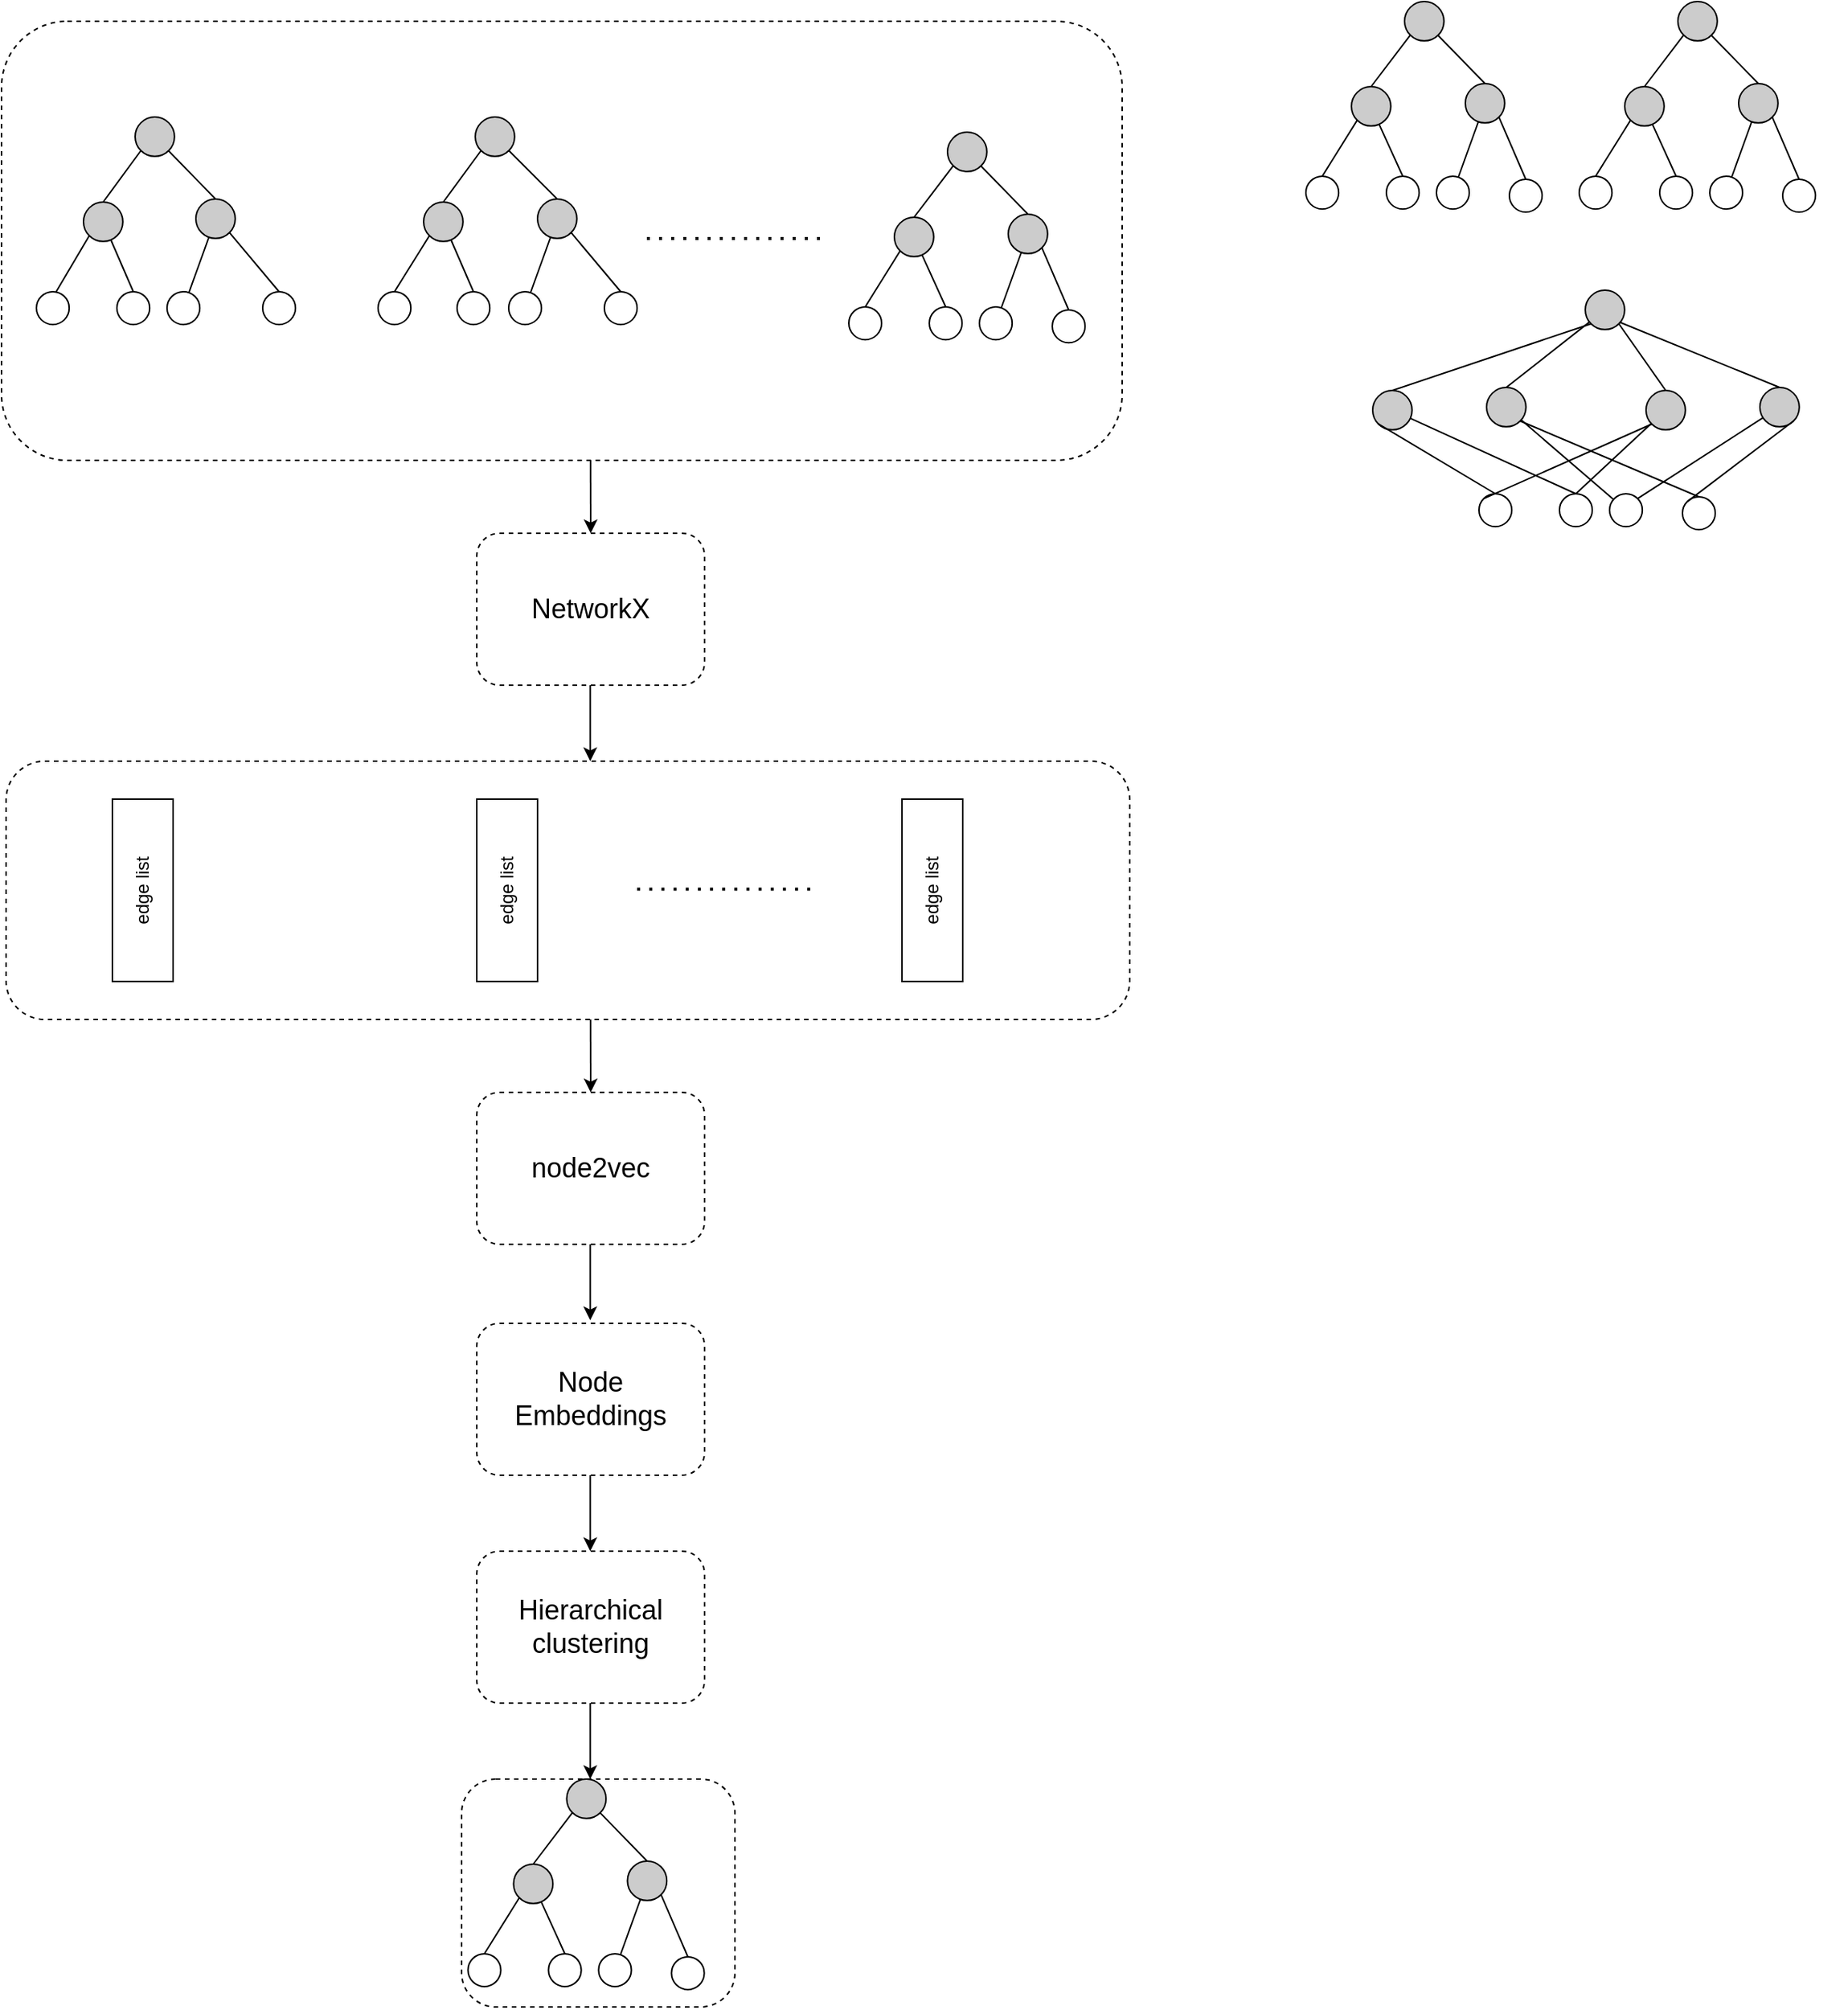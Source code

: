 <mxfile version="21.3.2" type="github" pages="2">
  <diagram name="Page-2" id="VOycTrp6NL82KfrBGyco">
    <mxGraphModel dx="2059" dy="1810" grid="1" gridSize="10" guides="1" tooltips="1" connect="1" arrows="1" fold="1" page="1" pageScale="1" pageWidth="850" pageHeight="1100" math="0" shadow="0">
      <root>
        <mxCell id="0" />
        <mxCell id="1" parent="0" />
        <mxCell id="lF6-vBymlAFP9dHWC2Mi-3" value="" style="rounded=1;whiteSpace=wrap;html=1;fontSize=16;dashed=1;movable=1;resizable=1;rotatable=1;deletable=1;editable=1;locked=0;connectable=1;rotation=0;" parent="1" vertex="1">
          <mxGeometry x="-383" y="-127" width="738" height="289" as="geometry" />
        </mxCell>
        <mxCell id="lF6-vBymlAFP9dHWC2Mi-1" value="&lt;font style=&quot;font-size: 18px;&quot;&gt;NetworkX&lt;/font&gt;" style="rounded=1;whiteSpace=wrap;html=1;dashed=1;" parent="1" vertex="1">
          <mxGeometry x="-70" y="210" width="150" height="100" as="geometry" />
        </mxCell>
        <mxCell id="lF6-vBymlAFP9dHWC2Mi-2" value="" style="rounded=1;whiteSpace=wrap;html=1;dashed=1;" parent="1" vertex="1">
          <mxGeometry x="-380" y="360" width="740" height="170" as="geometry" />
        </mxCell>
        <mxCell id="lF6-vBymlAFP9dHWC2Mi-4" value="" style="endArrow=none;dashed=1;html=1;dashPattern=1 3;strokeWidth=2;rounded=0;movable=1;resizable=1;rotatable=1;deletable=1;editable=1;locked=0;connectable=1;" parent="1" edge="1">
          <mxGeometry width="50" height="50" relative="1" as="geometry">
            <mxPoint x="41.995" y="16.005" as="sourcePoint" />
            <mxPoint x="157.995" y="16.005" as="targetPoint" />
          </mxGeometry>
        </mxCell>
        <mxCell id="lF6-vBymlAFP9dHWC2Mi-5" value="" style="group;dashed=1;dashPattern=12 12;" parent="1" vertex="1" connectable="0">
          <mxGeometry x="490" y="60.005" width="161.581" height="136.581" as="geometry" />
        </mxCell>
        <mxCell id="lF6-vBymlAFP9dHWC2Mi-7" value="" style="endArrow=none;html=1;rounded=0;movable=1;resizable=1;rotatable=1;deletable=1;editable=1;locked=0;connectable=1;" parent="lF6-vBymlAFP9dHWC2Mi-5" source="lF6-vBymlAFP9dHWC2Mi-10" edge="1">
          <mxGeometry width="50" height="50" relative="1" as="geometry">
            <mxPoint x="97" y="123" as="sourcePoint" />
            <mxPoint x="128" y="67" as="targetPoint" />
          </mxGeometry>
        </mxCell>
        <mxCell id="lF6-vBymlAFP9dHWC2Mi-8" value="" style="endArrow=none;html=1;rounded=0;movable=1;resizable=1;rotatable=1;deletable=1;editable=1;locked=0;connectable=1;" parent="lF6-vBymlAFP9dHWC2Mi-5" target="lF6-vBymlAFP9dHWC2Mi-9" edge="1">
          <mxGeometry width="50" height="50" relative="1" as="geometry">
            <mxPoint x="45" y="67" as="sourcePoint" />
            <mxPoint x="76" y="123" as="targetPoint" />
          </mxGeometry>
        </mxCell>
        <mxCell id="lF6-vBymlAFP9dHWC2Mi-9" value="&lt;b&gt;&lt;br&gt;&lt;/b&gt;" style="ellipse;whiteSpace=wrap;html=1;aspect=fixed;fontSize=20;fillColor=#CCCCCC;movable=1;resizable=1;rotatable=1;deletable=1;editable=1;locked=0;connectable=1;rotation=0;" parent="lF6-vBymlAFP9dHWC2Mi-5" vertex="1">
          <mxGeometry x="30" y="56" width="25.897" height="25.897" as="geometry" />
        </mxCell>
        <mxCell id="lF6-vBymlAFP9dHWC2Mi-10" value="&lt;b&gt;&lt;br&gt;&lt;/b&gt;" style="ellipse;whiteSpace=wrap;html=1;aspect=fixed;fontSize=20;fillColor=#CCCCCC;movable=1;resizable=1;rotatable=1;deletable=1;editable=1;locked=0;connectable=1;rotation=0;" parent="lF6-vBymlAFP9dHWC2Mi-5" vertex="1">
          <mxGeometry x="105" y="54" width="25.897" height="25.897" as="geometry" />
        </mxCell>
        <mxCell id="lF6-vBymlAFP9dHWC2Mi-23" value="" style="group" parent="1" vertex="1" connectable="0">
          <mxGeometry x="-360" y="-63.995" width="395.581" height="136.581" as="geometry" />
        </mxCell>
        <mxCell id="lF6-vBymlAFP9dHWC2Mi-24" value="" style="endArrow=none;html=1;rounded=0;movable=1;resizable=1;rotatable=1;deletable=1;editable=1;locked=0;connectable=1;" parent="lF6-vBymlAFP9dHWC2Mi-23" source="lF6-vBymlAFP9dHWC2Mi-30" edge="1">
          <mxGeometry width="50" height="50" relative="1" as="geometry">
            <mxPoint x="170" y="123" as="sourcePoint" />
            <mxPoint x="87" y="10" as="targetPoint" />
          </mxGeometry>
        </mxCell>
        <mxCell id="lF6-vBymlAFP9dHWC2Mi-25" value="" style="endArrow=none;html=1;rounded=0;movable=1;resizable=1;rotatable=1;deletable=1;editable=1;locked=0;connectable=1;" parent="lF6-vBymlAFP9dHWC2Mi-23" source="lF6-vBymlAFP9dHWC2Mi-28" edge="1">
          <mxGeometry width="50" height="50" relative="1" as="geometry">
            <mxPoint x="97" y="123" as="sourcePoint" />
            <mxPoint x="128" y="67" as="targetPoint" />
          </mxGeometry>
        </mxCell>
        <mxCell id="lF6-vBymlAFP9dHWC2Mi-26" value="" style="endArrow=none;html=1;rounded=0;movable=1;resizable=1;rotatable=1;deletable=1;editable=1;locked=0;connectable=1;" parent="lF6-vBymlAFP9dHWC2Mi-23" target="lF6-vBymlAFP9dHWC2Mi-27" edge="1">
          <mxGeometry width="50" height="50" relative="1" as="geometry">
            <mxPoint x="45" y="67" as="sourcePoint" />
            <mxPoint x="76" y="123" as="targetPoint" />
          </mxGeometry>
        </mxCell>
        <mxCell id="lF6-vBymlAFP9dHWC2Mi-27" value="&lt;b&gt;&lt;br&gt;&lt;/b&gt;" style="ellipse;whiteSpace=wrap;html=1;aspect=fixed;fontSize=20;fillColor=#CCCCCC;movable=1;resizable=1;rotatable=1;deletable=1;editable=1;locked=0;connectable=1;rotation=0;" parent="lF6-vBymlAFP9dHWC2Mi-23" vertex="1">
          <mxGeometry x="31" y="56" width="25.897" height="25.897" as="geometry" />
        </mxCell>
        <mxCell id="lF6-vBymlAFP9dHWC2Mi-28" value="&lt;b&gt;&lt;br&gt;&lt;/b&gt;" style="ellipse;whiteSpace=wrap;html=1;aspect=fixed;fontSize=20;fillColor=#CCCCCC;movable=1;resizable=1;rotatable=1;deletable=1;editable=1;locked=0;connectable=1;rotation=0;" parent="lF6-vBymlAFP9dHWC2Mi-23" vertex="1">
          <mxGeometry x="105" y="54" width="25.897" height="25.897" as="geometry" />
        </mxCell>
        <mxCell id="lF6-vBymlAFP9dHWC2Mi-29" value="" style="endArrow=none;html=1;rounded=0;exitX=0.5;exitY=0;exitDx=0;exitDy=0;movable=1;resizable=1;rotatable=1;deletable=1;editable=1;locked=0;connectable=1;" parent="lF6-vBymlAFP9dHWC2Mi-23" source="lF6-vBymlAFP9dHWC2Mi-28" target="lF6-vBymlAFP9dHWC2Mi-30" edge="1">
          <mxGeometry width="50" height="50" relative="1" as="geometry">
            <mxPoint x="116" y="55" as="sourcePoint" />
            <mxPoint x="87" y="10" as="targetPoint" />
          </mxGeometry>
        </mxCell>
        <mxCell id="lF6-vBymlAFP9dHWC2Mi-30" value="&lt;b&gt;&lt;br&gt;&lt;/b&gt;" style="ellipse;whiteSpace=wrap;html=1;aspect=fixed;fontSize=20;fillColor=#CCCCCC;movable=1;resizable=1;rotatable=1;deletable=1;editable=1;locked=0;connectable=1;rotation=0;" parent="lF6-vBymlAFP9dHWC2Mi-23" vertex="1">
          <mxGeometry x="65" width="25.897" height="25.897" as="geometry" />
        </mxCell>
        <mxCell id="lF6-vBymlAFP9dHWC2Mi-31" value="" style="endArrow=none;html=1;rounded=0;fontSize=12;startSize=8;endSize=8;curved=1;exitX=1;exitY=1;exitDx=0;exitDy=0;entryX=0.5;entryY=0;entryDx=0;entryDy=0;movable=1;resizable=1;rotatable=1;deletable=1;editable=1;locked=0;connectable=1;" parent="lF6-vBymlAFP9dHWC2Mi-23" source="lF6-vBymlAFP9dHWC2Mi-28" target="lF6-vBymlAFP9dHWC2Mi-37" edge="1">
          <mxGeometry width="50" height="50" relative="1" as="geometry">
            <mxPoint x="107" y="80" as="sourcePoint" />
            <mxPoint x="166" y="121" as="targetPoint" />
          </mxGeometry>
        </mxCell>
        <mxCell id="lF6-vBymlAFP9dHWC2Mi-32" value="" style="ellipse;whiteSpace=wrap;html=1;aspect=fixed;fontSize=20;movable=1;resizable=1;rotatable=1;deletable=1;editable=1;locked=0;connectable=1;rotation=0;" parent="lF6-vBymlAFP9dHWC2Mi-23" vertex="1">
          <mxGeometry y="115" width="21.581" height="21.581" as="geometry" />
        </mxCell>
        <mxCell id="lF6-vBymlAFP9dHWC2Mi-33" value="" style="ellipse;whiteSpace=wrap;html=1;aspect=fixed;fontSize=20;movable=1;resizable=1;rotatable=1;deletable=1;editable=1;locked=0;connectable=1;rotation=0;" parent="lF6-vBymlAFP9dHWC2Mi-23" vertex="1">
          <mxGeometry x="53" y="115" width="21.581" height="21.581" as="geometry" />
        </mxCell>
        <mxCell id="lF6-vBymlAFP9dHWC2Mi-34" value="" style="endArrow=none;html=1;rounded=0;entryX=0.5;entryY=0;entryDx=0;entryDy=0;movable=1;resizable=1;rotatable=1;deletable=1;editable=1;locked=0;connectable=1;" parent="lF6-vBymlAFP9dHWC2Mi-23" source="lF6-vBymlAFP9dHWC2Mi-27" target="lF6-vBymlAFP9dHWC2Mi-33" edge="1">
          <mxGeometry width="50" height="50" relative="1" as="geometry">
            <mxPoint x="45" y="67" as="sourcePoint" />
            <mxPoint x="76" y="123" as="targetPoint" />
          </mxGeometry>
        </mxCell>
        <mxCell id="lF6-vBymlAFP9dHWC2Mi-35" value="" style="endArrow=none;html=1;rounded=0;movable=1;resizable=1;rotatable=1;deletable=1;editable=1;locked=0;connectable=1;" parent="lF6-vBymlAFP9dHWC2Mi-23" target="lF6-vBymlAFP9dHWC2Mi-36" edge="1">
          <mxGeometry width="50" height="50" relative="1" as="geometry">
            <mxPoint x="97" y="123" as="sourcePoint" />
            <mxPoint x="119" y="85" as="targetPoint" />
          </mxGeometry>
        </mxCell>
        <mxCell id="lF6-vBymlAFP9dHWC2Mi-36" value="" style="ellipse;whiteSpace=wrap;html=1;aspect=fixed;fontSize=20;movable=1;resizable=1;rotatable=1;deletable=1;editable=1;locked=0;connectable=1;rotation=0;" parent="lF6-vBymlAFP9dHWC2Mi-23" vertex="1">
          <mxGeometry x="86" y="115" width="21.581" height="21.581" as="geometry" />
        </mxCell>
        <mxCell id="lF6-vBymlAFP9dHWC2Mi-37" value="" style="ellipse;whiteSpace=wrap;html=1;aspect=fixed;fontSize=20;movable=1;resizable=1;rotatable=1;deletable=1;editable=1;locked=0;connectable=1;rotation=0;" parent="lF6-vBymlAFP9dHWC2Mi-23" vertex="1">
          <mxGeometry x="149" y="115" width="21.581" height="21.581" as="geometry" />
        </mxCell>
        <mxCell id="lF6-vBymlAFP9dHWC2Mi-38" value="" style="endArrow=none;html=1;rounded=0;movable=1;resizable=1;rotatable=1;deletable=1;editable=1;locked=0;connectable=1;" parent="lF6-vBymlAFP9dHWC2Mi-23" source="lF6-vBymlAFP9dHWC2Mi-36" target="lF6-vBymlAFP9dHWC2Mi-28" edge="1">
          <mxGeometry width="50" height="50" relative="1" as="geometry">
            <mxPoint x="97" y="123" as="sourcePoint" />
            <mxPoint x="128" y="67" as="targetPoint" />
          </mxGeometry>
        </mxCell>
        <mxCell id="lF6-vBymlAFP9dHWC2Mi-39" value="" style="endArrow=none;html=1;rounded=0;fontSize=12;startSize=8;endSize=8;curved=1;entryX=0;entryY=1;entryDx=0;entryDy=0;exitX=0.5;exitY=0;exitDx=0;exitDy=0;movable=1;resizable=1;rotatable=1;deletable=1;editable=1;locked=0;connectable=1;" parent="lF6-vBymlAFP9dHWC2Mi-23" source="lF6-vBymlAFP9dHWC2Mi-27" target="lF6-vBymlAFP9dHWC2Mi-30" edge="1">
          <mxGeometry width="50" height="50" relative="1" as="geometry">
            <mxPoint x="74" y="71" as="sourcePoint" />
            <mxPoint x="126" y="24" as="targetPoint" />
          </mxGeometry>
        </mxCell>
        <mxCell id="lF6-vBymlAFP9dHWC2Mi-40" value="" style="endArrow=none;html=1;rounded=0;fontSize=12;startSize=8;endSize=8;curved=1;entryX=0;entryY=1;entryDx=0;entryDy=0;exitX=0.5;exitY=0;exitDx=0;exitDy=0;movable=1;resizable=1;rotatable=1;deletable=1;editable=1;locked=0;connectable=1;" parent="lF6-vBymlAFP9dHWC2Mi-23" target="lF6-vBymlAFP9dHWC2Mi-27" edge="1">
          <mxGeometry width="50" height="50" relative="1" as="geometry">
            <mxPoint x="13" y="115" as="sourcePoint" />
            <mxPoint x="148" y="18" as="targetPoint" />
          </mxGeometry>
        </mxCell>
        <mxCell id="lF6-vBymlAFP9dHWC2Mi-41" value="" style="endArrow=none;html=1;rounded=0;movable=1;resizable=1;rotatable=1;deletable=1;editable=1;locked=0;connectable=1;" parent="lF6-vBymlAFP9dHWC2Mi-23" source="lF6-vBymlAFP9dHWC2Mi-47" edge="1">
          <mxGeometry width="50" height="50" relative="1" as="geometry">
            <mxPoint x="394" y="123" as="sourcePoint" />
            <mxPoint x="311" y="10" as="targetPoint" />
          </mxGeometry>
        </mxCell>
        <mxCell id="lF6-vBymlAFP9dHWC2Mi-42" value="" style="endArrow=none;html=1;rounded=0;movable=1;resizable=1;rotatable=1;deletable=1;editable=1;locked=0;connectable=1;" parent="lF6-vBymlAFP9dHWC2Mi-23" source="lF6-vBymlAFP9dHWC2Mi-45" edge="1">
          <mxGeometry width="50" height="50" relative="1" as="geometry">
            <mxPoint x="322" y="123" as="sourcePoint" />
            <mxPoint x="353" y="67" as="targetPoint" />
          </mxGeometry>
        </mxCell>
        <mxCell id="lF6-vBymlAFP9dHWC2Mi-43" value="" style="endArrow=none;html=1;rounded=0;movable=1;resizable=1;rotatable=1;deletable=1;editable=1;locked=0;connectable=1;" parent="lF6-vBymlAFP9dHWC2Mi-23" target="lF6-vBymlAFP9dHWC2Mi-44" edge="1">
          <mxGeometry width="50" height="50" relative="1" as="geometry">
            <mxPoint x="270" y="67" as="sourcePoint" />
            <mxPoint x="301" y="123" as="targetPoint" />
          </mxGeometry>
        </mxCell>
        <mxCell id="lF6-vBymlAFP9dHWC2Mi-44" value="&lt;b&gt;&lt;br&gt;&lt;/b&gt;" style="ellipse;whiteSpace=wrap;html=1;aspect=fixed;fontSize=20;fillColor=#CCCCCC;movable=1;resizable=1;rotatable=1;deletable=1;editable=1;locked=0;connectable=1;rotation=0;" parent="lF6-vBymlAFP9dHWC2Mi-23" vertex="1">
          <mxGeometry x="255" y="56" width="25.897" height="25.897" as="geometry" />
        </mxCell>
        <mxCell id="lF6-vBymlAFP9dHWC2Mi-45" value="&lt;b&gt;&lt;br&gt;&lt;/b&gt;" style="ellipse;whiteSpace=wrap;html=1;aspect=fixed;fontSize=20;fillColor=#CCCCCC;movable=1;resizable=1;rotatable=1;deletable=1;editable=1;locked=0;connectable=1;rotation=0;" parent="lF6-vBymlAFP9dHWC2Mi-23" vertex="1">
          <mxGeometry x="330" y="54" width="25.897" height="25.897" as="geometry" />
        </mxCell>
        <mxCell id="lF6-vBymlAFP9dHWC2Mi-46" value="" style="endArrow=none;html=1;rounded=0;exitX=0.5;exitY=0;exitDx=0;exitDy=0;movable=1;resizable=1;rotatable=1;deletable=1;editable=1;locked=0;connectable=1;" parent="lF6-vBymlAFP9dHWC2Mi-23" source="lF6-vBymlAFP9dHWC2Mi-45" target="lF6-vBymlAFP9dHWC2Mi-47" edge="1">
          <mxGeometry width="50" height="50" relative="1" as="geometry">
            <mxPoint x="340" y="55" as="sourcePoint" />
            <mxPoint x="311" y="10" as="targetPoint" />
          </mxGeometry>
        </mxCell>
        <mxCell id="lF6-vBymlAFP9dHWC2Mi-47" value="&lt;b&gt;&lt;br&gt;&lt;/b&gt;" style="ellipse;whiteSpace=wrap;html=1;aspect=fixed;fontSize=20;fillColor=#CCCCCC;movable=1;resizable=1;rotatable=1;deletable=1;editable=1;locked=0;connectable=1;rotation=0;" parent="lF6-vBymlAFP9dHWC2Mi-23" vertex="1">
          <mxGeometry x="289" width="25.897" height="25.897" as="geometry" />
        </mxCell>
        <mxCell id="lF6-vBymlAFP9dHWC2Mi-48" value="" style="endArrow=none;html=1;rounded=0;fontSize=12;startSize=8;endSize=8;curved=1;exitX=1;exitY=1;exitDx=0;exitDy=0;entryX=0.5;entryY=0;entryDx=0;entryDy=0;movable=1;resizable=1;rotatable=1;deletable=1;editable=1;locked=0;connectable=1;" parent="lF6-vBymlAFP9dHWC2Mi-23" source="lF6-vBymlAFP9dHWC2Mi-45" target="lF6-vBymlAFP9dHWC2Mi-53" edge="1">
          <mxGeometry width="50" height="50" relative="1" as="geometry">
            <mxPoint x="331" y="80" as="sourcePoint" />
            <mxPoint x="390" y="121" as="targetPoint" />
          </mxGeometry>
        </mxCell>
        <mxCell id="lF6-vBymlAFP9dHWC2Mi-49" value="" style="ellipse;whiteSpace=wrap;html=1;aspect=fixed;fontSize=20;movable=1;resizable=1;rotatable=1;deletable=1;editable=1;locked=0;connectable=1;rotation=0;" parent="lF6-vBymlAFP9dHWC2Mi-23" vertex="1">
          <mxGeometry x="225" y="115" width="21.581" height="21.581" as="geometry" />
        </mxCell>
        <mxCell id="lF6-vBymlAFP9dHWC2Mi-50" value="" style="ellipse;whiteSpace=wrap;html=1;aspect=fixed;fontSize=20;movable=1;resizable=1;rotatable=1;deletable=1;editable=1;locked=0;connectable=1;rotation=0;" parent="lF6-vBymlAFP9dHWC2Mi-23" vertex="1">
          <mxGeometry x="277" y="115" width="21.581" height="21.581" as="geometry" />
        </mxCell>
        <mxCell id="lF6-vBymlAFP9dHWC2Mi-51" value="" style="endArrow=none;html=1;rounded=0;movable=1;resizable=1;rotatable=1;deletable=1;editable=1;locked=0;connectable=1;" parent="lF6-vBymlAFP9dHWC2Mi-23" target="lF6-vBymlAFP9dHWC2Mi-52" edge="1">
          <mxGeometry width="50" height="50" relative="1" as="geometry">
            <mxPoint x="322" y="123" as="sourcePoint" />
            <mxPoint x="343" y="85" as="targetPoint" />
          </mxGeometry>
        </mxCell>
        <mxCell id="lF6-vBymlAFP9dHWC2Mi-52" value="" style="ellipse;whiteSpace=wrap;html=1;aspect=fixed;fontSize=20;movable=1;resizable=1;rotatable=1;deletable=1;editable=1;locked=0;connectable=1;rotation=0;" parent="lF6-vBymlAFP9dHWC2Mi-23" vertex="1">
          <mxGeometry x="311" y="115" width="21.581" height="21.581" as="geometry" />
        </mxCell>
        <mxCell id="lF6-vBymlAFP9dHWC2Mi-53" value="" style="ellipse;whiteSpace=wrap;html=1;aspect=fixed;fontSize=20;movable=1;resizable=1;rotatable=1;deletable=1;editable=1;locked=0;connectable=1;rotation=0;" parent="lF6-vBymlAFP9dHWC2Mi-23" vertex="1">
          <mxGeometry x="374" y="115" width="21.581" height="21.581" as="geometry" />
        </mxCell>
        <mxCell id="lF6-vBymlAFP9dHWC2Mi-54" value="" style="endArrow=none;html=1;rounded=0;entryX=0.5;entryY=0;entryDx=0;entryDy=0;movable=1;resizable=1;rotatable=1;deletable=1;editable=1;locked=0;connectable=1;" parent="lF6-vBymlAFP9dHWC2Mi-23" source="lF6-vBymlAFP9dHWC2Mi-44" target="lF6-vBymlAFP9dHWC2Mi-50" edge="1">
          <mxGeometry width="50" height="50" relative="1" as="geometry">
            <mxPoint x="270" y="67" as="sourcePoint" />
            <mxPoint x="301" y="123" as="targetPoint" />
          </mxGeometry>
        </mxCell>
        <mxCell id="lF6-vBymlAFP9dHWC2Mi-55" value="" style="endArrow=none;html=1;rounded=0;fontSize=12;startSize=8;endSize=8;curved=1;entryX=0;entryY=1;entryDx=0;entryDy=0;exitX=0.5;exitY=0;exitDx=0;exitDy=0;movable=1;resizable=1;rotatable=1;deletable=1;editable=1;locked=0;connectable=1;" parent="lF6-vBymlAFP9dHWC2Mi-23" source="lF6-vBymlAFP9dHWC2Mi-44" target="lF6-vBymlAFP9dHWC2Mi-47" edge="1">
          <mxGeometry width="50" height="50" relative="1" as="geometry">
            <mxPoint x="299" y="71" as="sourcePoint" />
            <mxPoint x="351" y="24" as="targetPoint" />
          </mxGeometry>
        </mxCell>
        <mxCell id="lF6-vBymlAFP9dHWC2Mi-56" value="" style="endArrow=none;html=1;rounded=0;movable=1;resizable=1;rotatable=1;deletable=1;editable=1;locked=0;connectable=1;" parent="lF6-vBymlAFP9dHWC2Mi-23" source="lF6-vBymlAFP9dHWC2Mi-52" target="lF6-vBymlAFP9dHWC2Mi-45" edge="1">
          <mxGeometry width="50" height="50" relative="1" as="geometry">
            <mxPoint x="322" y="123" as="sourcePoint" />
            <mxPoint x="353" y="67" as="targetPoint" />
          </mxGeometry>
        </mxCell>
        <mxCell id="lF6-vBymlAFP9dHWC2Mi-57" value="" style="endArrow=none;html=1;rounded=0;fontSize=12;startSize=8;endSize=8;curved=1;entryX=0;entryY=1;entryDx=0;entryDy=0;exitX=0.5;exitY=0;exitDx=0;exitDy=0;movable=1;resizable=1;rotatable=1;deletable=1;editable=1;locked=0;connectable=1;" parent="lF6-vBymlAFP9dHWC2Mi-23" source="lF6-vBymlAFP9dHWC2Mi-49" target="lF6-vBymlAFP9dHWC2Mi-44" edge="1">
          <mxGeometry width="50" height="50" relative="1" as="geometry">
            <mxPoint x="320" y="65" as="sourcePoint" />
            <mxPoint x="372" y="18" as="targetPoint" />
          </mxGeometry>
        </mxCell>
        <mxCell id="lF6-vBymlAFP9dHWC2Mi-58" value="edge list" style="rounded=0;whiteSpace=wrap;html=1;direction=west;rotation=-90;" parent="1" vertex="1">
          <mxGeometry x="-350" y="425" width="120" height="40" as="geometry" />
        </mxCell>
        <mxCell id="yus7l3RSm38Sy9PSRvbO-1" value="" style="endArrow=none;dashed=1;html=1;dashPattern=1 3;strokeWidth=2;rounded=0;movable=1;resizable=1;rotatable=1;deletable=1;editable=1;locked=0;connectable=1;" parent="1" edge="1">
          <mxGeometry width="50" height="50" relative="1" as="geometry">
            <mxPoint x="35.585" y="444.285" as="sourcePoint" />
            <mxPoint x="151.585" y="444.285" as="targetPoint" />
          </mxGeometry>
        </mxCell>
        <mxCell id="yus7l3RSm38Sy9PSRvbO-2" value="" style="endArrow=classic;html=1;rounded=0;" parent="1" edge="1">
          <mxGeometry width="50" height="50" relative="1" as="geometry">
            <mxPoint x="4.71" y="310" as="sourcePoint" />
            <mxPoint x="4.71" y="360" as="targetPoint" />
            <Array as="points" />
          </mxGeometry>
        </mxCell>
        <mxCell id="yus7l3RSm38Sy9PSRvbO-3" value="" style="endArrow=classic;html=1;rounded=0;exitX=0.5;exitY=1;exitDx=0;exitDy=0;entryX=0.5;entryY=0;entryDx=0;entryDy=0;" parent="1" target="lF6-vBymlAFP9dHWC2Mi-1" edge="1">
          <mxGeometry width="50" height="50" relative="1" as="geometry">
            <mxPoint x="4.89" y="162" as="sourcePoint" />
            <mxPoint x="4.89" y="200" as="targetPoint" />
          </mxGeometry>
        </mxCell>
        <mxCell id="yus7l3RSm38Sy9PSRvbO-4" value="edge list" style="rounded=0;whiteSpace=wrap;html=1;direction=west;rotation=-90;" parent="1" vertex="1">
          <mxGeometry x="-110" y="425" width="120" height="40" as="geometry" />
        </mxCell>
        <mxCell id="yus7l3RSm38Sy9PSRvbO-5" value="edge list" style="rounded=0;whiteSpace=wrap;html=1;direction=west;rotation=-90;" parent="1" vertex="1">
          <mxGeometry x="170" y="425" width="120" height="40" as="geometry" />
        </mxCell>
        <mxCell id="yus7l3RSm38Sy9PSRvbO-6" value="&lt;font style=&quot;font-size: 18px;&quot;&gt;node2vec&lt;/font&gt;" style="rounded=1;whiteSpace=wrap;html=1;dashed=1;" parent="1" vertex="1">
          <mxGeometry x="-70" y="578" width="150" height="100" as="geometry" />
        </mxCell>
        <mxCell id="yus7l3RSm38Sy9PSRvbO-7" value="" style="endArrow=classic;html=1;rounded=0;" parent="1" edge="1">
          <mxGeometry width="50" height="50" relative="1" as="geometry">
            <mxPoint x="4.71" y="678" as="sourcePoint" />
            <mxPoint x="4.71" y="728" as="targetPoint" />
            <Array as="points" />
          </mxGeometry>
        </mxCell>
        <mxCell id="yus7l3RSm38Sy9PSRvbO-8" value="" style="endArrow=classic;html=1;rounded=0;exitX=0.5;exitY=1;exitDx=0;exitDy=0;entryX=0.5;entryY=0;entryDx=0;entryDy=0;" parent="1" target="yus7l3RSm38Sy9PSRvbO-6" edge="1">
          <mxGeometry width="50" height="50" relative="1" as="geometry">
            <mxPoint x="4.89" y="530" as="sourcePoint" />
            <mxPoint x="4.89" y="568" as="targetPoint" />
          </mxGeometry>
        </mxCell>
        <mxCell id="yus7l3RSm38Sy9PSRvbO-9" value="&lt;font style=&quot;font-size: 18px;&quot;&gt;Node Embeddings&lt;/font&gt;" style="rounded=1;whiteSpace=wrap;html=1;dashed=1;" parent="1" vertex="1">
          <mxGeometry x="-70" y="730" width="150" height="100" as="geometry" />
        </mxCell>
        <mxCell id="yus7l3RSm38Sy9PSRvbO-10" value="" style="endArrow=classic;html=1;rounded=0;" parent="1" edge="1">
          <mxGeometry width="50" height="50" relative="1" as="geometry">
            <mxPoint x="4.71" y="830" as="sourcePoint" />
            <mxPoint x="4.71" y="880" as="targetPoint" />
            <Array as="points" />
          </mxGeometry>
        </mxCell>
        <mxCell id="yus7l3RSm38Sy9PSRvbO-11" value="&lt;font style=&quot;font-size: 18px;&quot;&gt;Hierarchical clustering&lt;/font&gt;" style="rounded=1;whiteSpace=wrap;html=1;dashed=1;" parent="1" vertex="1">
          <mxGeometry x="-70" y="880" width="150" height="100" as="geometry" />
        </mxCell>
        <mxCell id="yus7l3RSm38Sy9PSRvbO-12" value="" style="endArrow=classic;html=1;rounded=0;" parent="1" edge="1">
          <mxGeometry width="50" height="50" relative="1" as="geometry">
            <mxPoint x="4.71" y="980" as="sourcePoint" />
            <mxPoint x="4.71" y="1030" as="targetPoint" />
            <Array as="points" />
          </mxGeometry>
        </mxCell>
        <mxCell id="yus7l3RSm38Sy9PSRvbO-13" value="" style="rounded=1;whiteSpace=wrap;html=1;dashed=1;" parent="1" vertex="1">
          <mxGeometry x="-80" y="1030" width="180" height="150" as="geometry" />
        </mxCell>
        <mxCell id="yus7l3RSm38Sy9PSRvbO-35" value="" style="group;dashed=1;dashPattern=12 12;" parent="1" vertex="1" connectable="0">
          <mxGeometry x="-75.79" y="1029.995" width="161.581" height="136.581" as="geometry" />
        </mxCell>
        <mxCell id="yus7l3RSm38Sy9PSRvbO-36" value="" style="endArrow=none;html=1;rounded=0;movable=1;resizable=1;rotatable=1;deletable=1;editable=1;locked=0;connectable=1;" parent="yus7l3RSm38Sy9PSRvbO-35" source="yus7l3RSm38Sy9PSRvbO-42" edge="1">
          <mxGeometry width="50" height="50" relative="1" as="geometry">
            <mxPoint x="170" y="123" as="sourcePoint" />
            <mxPoint x="87" y="10" as="targetPoint" />
          </mxGeometry>
        </mxCell>
        <mxCell id="yus7l3RSm38Sy9PSRvbO-37" value="" style="endArrow=none;html=1;rounded=0;movable=1;resizable=1;rotatable=1;deletable=1;editable=1;locked=0;connectable=1;" parent="yus7l3RSm38Sy9PSRvbO-35" source="yus7l3RSm38Sy9PSRvbO-40" edge="1">
          <mxGeometry width="50" height="50" relative="1" as="geometry">
            <mxPoint x="97" y="123" as="sourcePoint" />
            <mxPoint x="128" y="67" as="targetPoint" />
          </mxGeometry>
        </mxCell>
        <mxCell id="yus7l3RSm38Sy9PSRvbO-38" value="" style="endArrow=none;html=1;rounded=0;movable=1;resizable=1;rotatable=1;deletable=1;editable=1;locked=0;connectable=1;" parent="yus7l3RSm38Sy9PSRvbO-35" target="yus7l3RSm38Sy9PSRvbO-39" edge="1">
          <mxGeometry width="50" height="50" relative="1" as="geometry">
            <mxPoint x="45" y="67" as="sourcePoint" />
            <mxPoint x="76" y="123" as="targetPoint" />
          </mxGeometry>
        </mxCell>
        <mxCell id="yus7l3RSm38Sy9PSRvbO-39" value="&lt;b&gt;&lt;br&gt;&lt;/b&gt;" style="ellipse;whiteSpace=wrap;html=1;aspect=fixed;fontSize=20;fillColor=#CCCCCC;movable=1;resizable=1;rotatable=1;deletable=1;editable=1;locked=0;connectable=1;rotation=0;" parent="yus7l3RSm38Sy9PSRvbO-35" vertex="1">
          <mxGeometry x="30" y="56" width="25.897" height="25.897" as="geometry" />
        </mxCell>
        <mxCell id="yus7l3RSm38Sy9PSRvbO-40" value="&lt;b&gt;&lt;br&gt;&lt;/b&gt;" style="ellipse;whiteSpace=wrap;html=1;aspect=fixed;fontSize=20;fillColor=#CCCCCC;movable=1;resizable=1;rotatable=1;deletable=1;editable=1;locked=0;connectable=1;rotation=0;" parent="yus7l3RSm38Sy9PSRvbO-35" vertex="1">
          <mxGeometry x="105" y="54" width="25.897" height="25.897" as="geometry" />
        </mxCell>
        <mxCell id="yus7l3RSm38Sy9PSRvbO-41" value="" style="endArrow=none;html=1;rounded=0;exitX=0.5;exitY=0;exitDx=0;exitDy=0;movable=1;resizable=1;rotatable=1;deletable=1;editable=1;locked=0;connectable=1;" parent="yus7l3RSm38Sy9PSRvbO-35" source="yus7l3RSm38Sy9PSRvbO-40" target="yus7l3RSm38Sy9PSRvbO-42" edge="1">
          <mxGeometry width="50" height="50" relative="1" as="geometry">
            <mxPoint x="116" y="55" as="sourcePoint" />
            <mxPoint x="87" y="10" as="targetPoint" />
          </mxGeometry>
        </mxCell>
        <mxCell id="yus7l3RSm38Sy9PSRvbO-42" value="&lt;b&gt;&lt;br&gt;&lt;/b&gt;" style="ellipse;whiteSpace=wrap;html=1;aspect=fixed;fontSize=20;fillColor=#CCCCCC;movable=1;resizable=1;rotatable=1;deletable=1;editable=1;locked=0;connectable=1;rotation=0;" parent="yus7l3RSm38Sy9PSRvbO-35" vertex="1">
          <mxGeometry x="65" width="25.897" height="25.897" as="geometry" />
        </mxCell>
        <mxCell id="yus7l3RSm38Sy9PSRvbO-43" value="" style="endArrow=none;html=1;rounded=0;fontSize=12;startSize=8;endSize=8;curved=1;exitX=1;exitY=1;exitDx=0;exitDy=0;entryX=0.5;entryY=0;entryDx=0;entryDy=0;movable=1;resizable=1;rotatable=1;deletable=1;editable=1;locked=0;connectable=1;" parent="yus7l3RSm38Sy9PSRvbO-35" source="yus7l3RSm38Sy9PSRvbO-40" target="yus7l3RSm38Sy9PSRvbO-48" edge="1">
          <mxGeometry width="50" height="50" relative="1" as="geometry">
            <mxPoint x="106" y="80" as="sourcePoint" />
            <mxPoint x="165" y="121" as="targetPoint" />
          </mxGeometry>
        </mxCell>
        <mxCell id="yus7l3RSm38Sy9PSRvbO-44" value="" style="ellipse;whiteSpace=wrap;html=1;aspect=fixed;fontSize=20;movable=1;resizable=1;rotatable=1;deletable=1;editable=1;locked=0;connectable=1;rotation=0;" parent="yus7l3RSm38Sy9PSRvbO-35" vertex="1">
          <mxGeometry y="115" width="21.581" height="21.581" as="geometry" />
        </mxCell>
        <mxCell id="yus7l3RSm38Sy9PSRvbO-45" value="" style="ellipse;whiteSpace=wrap;html=1;aspect=fixed;fontSize=20;movable=1;resizable=1;rotatable=1;deletable=1;editable=1;locked=0;connectable=1;rotation=0;" parent="yus7l3RSm38Sy9PSRvbO-35" vertex="1">
          <mxGeometry x="53" y="115" width="21.581" height="21.581" as="geometry" />
        </mxCell>
        <mxCell id="yus7l3RSm38Sy9PSRvbO-46" value="" style="endArrow=none;html=1;rounded=0;movable=1;resizable=1;rotatable=1;deletable=1;editable=1;locked=0;connectable=1;" parent="yus7l3RSm38Sy9PSRvbO-35" target="yus7l3RSm38Sy9PSRvbO-47" edge="1">
          <mxGeometry width="50" height="50" relative="1" as="geometry">
            <mxPoint x="97" y="123" as="sourcePoint" />
            <mxPoint x="119" y="85" as="targetPoint" />
          </mxGeometry>
        </mxCell>
        <mxCell id="yus7l3RSm38Sy9PSRvbO-47" value="" style="ellipse;whiteSpace=wrap;html=1;aspect=fixed;fontSize=20;movable=1;resizable=1;rotatable=1;deletable=1;editable=1;locked=0;connectable=1;rotation=0;" parent="yus7l3RSm38Sy9PSRvbO-35" vertex="1">
          <mxGeometry x="86" y="115" width="21.581" height="21.581" as="geometry" />
        </mxCell>
        <mxCell id="yus7l3RSm38Sy9PSRvbO-48" value="" style="ellipse;whiteSpace=wrap;html=1;aspect=fixed;fontSize=20;movable=1;resizable=1;rotatable=1;deletable=1;editable=1;locked=0;connectable=1;rotation=0;" parent="yus7l3RSm38Sy9PSRvbO-35" vertex="1">
          <mxGeometry x="134" y="117" width="21.581" height="21.581" as="geometry" />
        </mxCell>
        <mxCell id="yus7l3RSm38Sy9PSRvbO-49" value="" style="endArrow=none;html=1;rounded=0;entryX=0.5;entryY=0;entryDx=0;entryDy=0;movable=1;resizable=1;rotatable=1;deletable=1;editable=1;locked=0;connectable=1;" parent="yus7l3RSm38Sy9PSRvbO-35" source="yus7l3RSm38Sy9PSRvbO-39" target="yus7l3RSm38Sy9PSRvbO-45" edge="1">
          <mxGeometry width="50" height="50" relative="1" as="geometry">
            <mxPoint x="45" y="67" as="sourcePoint" />
            <mxPoint x="76" y="123" as="targetPoint" />
          </mxGeometry>
        </mxCell>
        <mxCell id="yus7l3RSm38Sy9PSRvbO-50" value="" style="endArrow=none;html=1;rounded=0;fontSize=12;startSize=8;endSize=8;curved=1;entryX=0;entryY=1;entryDx=0;entryDy=0;exitX=0.5;exitY=0;exitDx=0;exitDy=0;movable=1;resizable=1;rotatable=1;deletable=1;editable=1;locked=0;connectable=1;" parent="yus7l3RSm38Sy9PSRvbO-35" source="yus7l3RSm38Sy9PSRvbO-39" target="yus7l3RSm38Sy9PSRvbO-42" edge="1">
          <mxGeometry width="50" height="50" relative="1" as="geometry">
            <mxPoint x="74" y="71" as="sourcePoint" />
            <mxPoint x="126" y="24" as="targetPoint" />
          </mxGeometry>
        </mxCell>
        <mxCell id="yus7l3RSm38Sy9PSRvbO-51" value="" style="endArrow=none;html=1;rounded=0;movable=1;resizable=1;rotatable=1;deletable=1;editable=1;locked=0;connectable=1;" parent="yus7l3RSm38Sy9PSRvbO-35" source="yus7l3RSm38Sy9PSRvbO-47" target="yus7l3RSm38Sy9PSRvbO-40" edge="1">
          <mxGeometry width="50" height="50" relative="1" as="geometry">
            <mxPoint x="97" y="123" as="sourcePoint" />
            <mxPoint x="128" y="67" as="targetPoint" />
          </mxGeometry>
        </mxCell>
        <mxCell id="yus7l3RSm38Sy9PSRvbO-52" value="" style="endArrow=none;html=1;rounded=0;fontSize=12;startSize=8;endSize=8;curved=1;entryX=0;entryY=1;entryDx=0;entryDy=0;exitX=0.5;exitY=0;exitDx=0;exitDy=0;movable=1;resizable=1;rotatable=1;deletable=1;editable=1;locked=0;connectable=1;" parent="yus7l3RSm38Sy9PSRvbO-35" source="yus7l3RSm38Sy9PSRvbO-44" target="yus7l3RSm38Sy9PSRvbO-39" edge="1">
          <mxGeometry width="50" height="50" relative="1" as="geometry">
            <mxPoint x="96" y="65" as="sourcePoint" />
            <mxPoint x="148" y="18" as="targetPoint" />
          </mxGeometry>
        </mxCell>
        <mxCell id="fCWLvnXMegKzk3yh4_AE-1" value="" style="group;dashed=1;dashPattern=12 12;" vertex="1" connectable="0" parent="1">
          <mxGeometry x="175" y="-53.995" width="161.581" height="136.581" as="geometry" />
        </mxCell>
        <mxCell id="fCWLvnXMegKzk3yh4_AE-2" value="" style="endArrow=none;html=1;rounded=0;movable=1;resizable=1;rotatable=1;deletable=1;editable=1;locked=0;connectable=1;" edge="1" parent="fCWLvnXMegKzk3yh4_AE-1" source="fCWLvnXMegKzk3yh4_AE-8">
          <mxGeometry width="50" height="50" relative="1" as="geometry">
            <mxPoint x="170" y="123" as="sourcePoint" />
            <mxPoint x="87" y="10" as="targetPoint" />
          </mxGeometry>
        </mxCell>
        <mxCell id="fCWLvnXMegKzk3yh4_AE-3" value="" style="endArrow=none;html=1;rounded=0;movable=1;resizable=1;rotatable=1;deletable=1;editable=1;locked=0;connectable=1;" edge="1" parent="fCWLvnXMegKzk3yh4_AE-1" source="fCWLvnXMegKzk3yh4_AE-6">
          <mxGeometry width="50" height="50" relative="1" as="geometry">
            <mxPoint x="97" y="123" as="sourcePoint" />
            <mxPoint x="128" y="67" as="targetPoint" />
          </mxGeometry>
        </mxCell>
        <mxCell id="fCWLvnXMegKzk3yh4_AE-4" value="" style="endArrow=none;html=1;rounded=0;movable=1;resizable=1;rotatable=1;deletable=1;editable=1;locked=0;connectable=1;" edge="1" parent="fCWLvnXMegKzk3yh4_AE-1" target="fCWLvnXMegKzk3yh4_AE-5">
          <mxGeometry width="50" height="50" relative="1" as="geometry">
            <mxPoint x="45" y="67" as="sourcePoint" />
            <mxPoint x="76" y="123" as="targetPoint" />
          </mxGeometry>
        </mxCell>
        <mxCell id="fCWLvnXMegKzk3yh4_AE-5" value="&lt;b&gt;&lt;br&gt;&lt;/b&gt;" style="ellipse;whiteSpace=wrap;html=1;aspect=fixed;fontSize=20;fillColor=#CCCCCC;movable=1;resizable=1;rotatable=1;deletable=1;editable=1;locked=0;connectable=1;rotation=0;" vertex="1" parent="fCWLvnXMegKzk3yh4_AE-1">
          <mxGeometry x="30" y="56" width="25.897" height="25.897" as="geometry" />
        </mxCell>
        <mxCell id="fCWLvnXMegKzk3yh4_AE-6" value="&lt;b&gt;&lt;br&gt;&lt;/b&gt;" style="ellipse;whiteSpace=wrap;html=1;aspect=fixed;fontSize=20;fillColor=#CCCCCC;movable=1;resizable=1;rotatable=1;deletable=1;editable=1;locked=0;connectable=1;rotation=0;" vertex="1" parent="fCWLvnXMegKzk3yh4_AE-1">
          <mxGeometry x="105" y="54" width="25.897" height="25.897" as="geometry" />
        </mxCell>
        <mxCell id="fCWLvnXMegKzk3yh4_AE-7" value="" style="endArrow=none;html=1;rounded=0;exitX=0.5;exitY=0;exitDx=0;exitDy=0;movable=1;resizable=1;rotatable=1;deletable=1;editable=1;locked=0;connectable=1;" edge="1" parent="fCWLvnXMegKzk3yh4_AE-1" source="fCWLvnXMegKzk3yh4_AE-6" target="fCWLvnXMegKzk3yh4_AE-8">
          <mxGeometry width="50" height="50" relative="1" as="geometry">
            <mxPoint x="116" y="55" as="sourcePoint" />
            <mxPoint x="87" y="10" as="targetPoint" />
          </mxGeometry>
        </mxCell>
        <mxCell id="fCWLvnXMegKzk3yh4_AE-8" value="&lt;b&gt;&lt;br&gt;&lt;/b&gt;" style="ellipse;whiteSpace=wrap;html=1;aspect=fixed;fontSize=20;fillColor=#CCCCCC;movable=1;resizable=1;rotatable=1;deletable=1;editable=1;locked=0;connectable=1;rotation=0;" vertex="1" parent="fCWLvnXMegKzk3yh4_AE-1">
          <mxGeometry x="65" width="25.897" height="25.897" as="geometry" />
        </mxCell>
        <mxCell id="fCWLvnXMegKzk3yh4_AE-9" value="" style="endArrow=none;html=1;rounded=0;fontSize=12;startSize=8;endSize=8;curved=1;exitX=1;exitY=1;exitDx=0;exitDy=0;entryX=0.5;entryY=0;entryDx=0;entryDy=0;movable=1;resizable=1;rotatable=1;deletable=1;editable=1;locked=0;connectable=1;" edge="1" parent="fCWLvnXMegKzk3yh4_AE-1" source="fCWLvnXMegKzk3yh4_AE-6" target="fCWLvnXMegKzk3yh4_AE-14">
          <mxGeometry width="50" height="50" relative="1" as="geometry">
            <mxPoint x="106" y="80" as="sourcePoint" />
            <mxPoint x="165" y="121" as="targetPoint" />
          </mxGeometry>
        </mxCell>
        <mxCell id="fCWLvnXMegKzk3yh4_AE-10" value="" style="ellipse;whiteSpace=wrap;html=1;aspect=fixed;fontSize=20;movable=1;resizable=1;rotatable=1;deletable=1;editable=1;locked=0;connectable=1;rotation=0;" vertex="1" parent="fCWLvnXMegKzk3yh4_AE-1">
          <mxGeometry y="115" width="21.581" height="21.581" as="geometry" />
        </mxCell>
        <mxCell id="fCWLvnXMegKzk3yh4_AE-11" value="" style="ellipse;whiteSpace=wrap;html=1;aspect=fixed;fontSize=20;movable=1;resizable=1;rotatable=1;deletable=1;editable=1;locked=0;connectable=1;rotation=0;" vertex="1" parent="fCWLvnXMegKzk3yh4_AE-1">
          <mxGeometry x="53" y="115" width="21.581" height="21.581" as="geometry" />
        </mxCell>
        <mxCell id="fCWLvnXMegKzk3yh4_AE-12" value="" style="endArrow=none;html=1;rounded=0;movable=1;resizable=1;rotatable=1;deletable=1;editable=1;locked=0;connectable=1;" edge="1" parent="fCWLvnXMegKzk3yh4_AE-1" target="fCWLvnXMegKzk3yh4_AE-13">
          <mxGeometry width="50" height="50" relative="1" as="geometry">
            <mxPoint x="97" y="123" as="sourcePoint" />
            <mxPoint x="119" y="85" as="targetPoint" />
          </mxGeometry>
        </mxCell>
        <mxCell id="fCWLvnXMegKzk3yh4_AE-13" value="" style="ellipse;whiteSpace=wrap;html=1;aspect=fixed;fontSize=20;movable=1;resizable=1;rotatable=1;deletable=1;editable=1;locked=0;connectable=1;rotation=0;" vertex="1" parent="fCWLvnXMegKzk3yh4_AE-1">
          <mxGeometry x="86" y="115" width="21.581" height="21.581" as="geometry" />
        </mxCell>
        <mxCell id="fCWLvnXMegKzk3yh4_AE-14" value="" style="ellipse;whiteSpace=wrap;html=1;aspect=fixed;fontSize=20;movable=1;resizable=1;rotatable=1;deletable=1;editable=1;locked=0;connectable=1;rotation=0;" vertex="1" parent="fCWLvnXMegKzk3yh4_AE-1">
          <mxGeometry x="134" y="117" width="21.581" height="21.581" as="geometry" />
        </mxCell>
        <mxCell id="fCWLvnXMegKzk3yh4_AE-15" value="" style="endArrow=none;html=1;rounded=0;entryX=0.5;entryY=0;entryDx=0;entryDy=0;movable=1;resizable=1;rotatable=1;deletable=1;editable=1;locked=0;connectable=1;" edge="1" parent="fCWLvnXMegKzk3yh4_AE-1" source="fCWLvnXMegKzk3yh4_AE-5" target="fCWLvnXMegKzk3yh4_AE-11">
          <mxGeometry width="50" height="50" relative="1" as="geometry">
            <mxPoint x="45" y="67" as="sourcePoint" />
            <mxPoint x="76" y="123" as="targetPoint" />
          </mxGeometry>
        </mxCell>
        <mxCell id="fCWLvnXMegKzk3yh4_AE-16" value="" style="endArrow=none;html=1;rounded=0;fontSize=12;startSize=8;endSize=8;curved=1;entryX=0;entryY=1;entryDx=0;entryDy=0;exitX=0.5;exitY=0;exitDx=0;exitDy=0;movable=1;resizable=1;rotatable=1;deletable=1;editable=1;locked=0;connectable=1;" edge="1" parent="fCWLvnXMegKzk3yh4_AE-1" source="fCWLvnXMegKzk3yh4_AE-5" target="fCWLvnXMegKzk3yh4_AE-8">
          <mxGeometry width="50" height="50" relative="1" as="geometry">
            <mxPoint x="74" y="71" as="sourcePoint" />
            <mxPoint x="126" y="24" as="targetPoint" />
          </mxGeometry>
        </mxCell>
        <mxCell id="fCWLvnXMegKzk3yh4_AE-17" value="" style="endArrow=none;html=1;rounded=0;movable=1;resizable=1;rotatable=1;deletable=1;editable=1;locked=0;connectable=1;" edge="1" parent="fCWLvnXMegKzk3yh4_AE-1" source="fCWLvnXMegKzk3yh4_AE-13" target="fCWLvnXMegKzk3yh4_AE-6">
          <mxGeometry width="50" height="50" relative="1" as="geometry">
            <mxPoint x="97" y="123" as="sourcePoint" />
            <mxPoint x="128" y="67" as="targetPoint" />
          </mxGeometry>
        </mxCell>
        <mxCell id="fCWLvnXMegKzk3yh4_AE-18" value="" style="endArrow=none;html=1;rounded=0;fontSize=12;startSize=8;endSize=8;curved=1;entryX=0;entryY=1;entryDx=0;entryDy=0;exitX=0.5;exitY=0;exitDx=0;exitDy=0;movable=1;resizable=1;rotatable=1;deletable=1;editable=1;locked=0;connectable=1;" edge="1" parent="fCWLvnXMegKzk3yh4_AE-1" source="fCWLvnXMegKzk3yh4_AE-10" target="fCWLvnXMegKzk3yh4_AE-5">
          <mxGeometry width="50" height="50" relative="1" as="geometry">
            <mxPoint x="96" y="65" as="sourcePoint" />
            <mxPoint x="148" y="18" as="targetPoint" />
          </mxGeometry>
        </mxCell>
        <mxCell id="fCWLvnXMegKzk3yh4_AE-19" value="" style="group;dashed=1;dashPattern=12 12;" vertex="1" connectable="0" parent="1">
          <mxGeometry x="670" y="60.005" width="161.581" height="136.581" as="geometry" />
        </mxCell>
        <mxCell id="fCWLvnXMegKzk3yh4_AE-21" value="" style="endArrow=none;html=1;rounded=0;movable=1;resizable=1;rotatable=1;deletable=1;editable=1;locked=0;connectable=1;" edge="1" parent="fCWLvnXMegKzk3yh4_AE-19" source="fCWLvnXMegKzk3yh4_AE-24">
          <mxGeometry width="50" height="50" relative="1" as="geometry">
            <mxPoint x="97" y="123" as="sourcePoint" />
            <mxPoint x="128" y="67" as="targetPoint" />
          </mxGeometry>
        </mxCell>
        <mxCell id="fCWLvnXMegKzk3yh4_AE-22" value="" style="endArrow=none;html=1;rounded=0;movable=1;resizable=1;rotatable=1;deletable=1;editable=1;locked=0;connectable=1;" edge="1" parent="fCWLvnXMegKzk3yh4_AE-19" target="fCWLvnXMegKzk3yh4_AE-23">
          <mxGeometry width="50" height="50" relative="1" as="geometry">
            <mxPoint x="45" y="67" as="sourcePoint" />
            <mxPoint x="76" y="123" as="targetPoint" />
          </mxGeometry>
        </mxCell>
        <mxCell id="fCWLvnXMegKzk3yh4_AE-23" value="&lt;b&gt;&lt;br&gt;&lt;/b&gt;" style="ellipse;whiteSpace=wrap;html=1;aspect=fixed;fontSize=20;fillColor=#CCCCCC;movable=1;resizable=1;rotatable=1;deletable=1;editable=1;locked=0;connectable=1;rotation=0;" vertex="1" parent="fCWLvnXMegKzk3yh4_AE-19">
          <mxGeometry x="30" y="56" width="25.897" height="25.897" as="geometry" />
        </mxCell>
        <mxCell id="fCWLvnXMegKzk3yh4_AE-24" value="&lt;b&gt;&lt;br&gt;&lt;/b&gt;" style="ellipse;whiteSpace=wrap;html=1;aspect=fixed;fontSize=20;fillColor=#CCCCCC;movable=1;resizable=1;rotatable=1;deletable=1;editable=1;locked=0;connectable=1;rotation=0;" vertex="1" parent="fCWLvnXMegKzk3yh4_AE-19">
          <mxGeometry x="105" y="54" width="25.897" height="25.897" as="geometry" />
        </mxCell>
        <mxCell id="fCWLvnXMegKzk3yh4_AE-25" value="" style="endArrow=none;html=1;rounded=0;exitX=0.5;exitY=0;exitDx=0;exitDy=0;movable=1;resizable=1;rotatable=1;deletable=1;editable=1;locked=0;connectable=1;" edge="1" parent="fCWLvnXMegKzk3yh4_AE-19" source="fCWLvnXMegKzk3yh4_AE-24">
          <mxGeometry width="50" height="50" relative="1" as="geometry">
            <mxPoint x="116" y="55" as="sourcePoint" />
            <mxPoint x="10" y="9.995" as="targetPoint" />
          </mxGeometry>
        </mxCell>
        <mxCell id="fCWLvnXMegKzk3yh4_AE-34" value="" style="endArrow=none;html=1;rounded=0;fontSize=12;startSize=8;endSize=8;curved=1;entryX=1;entryY=1;entryDx=0;entryDy=0;exitX=0.5;exitY=0;exitDx=0;exitDy=0;movable=1;resizable=1;rotatable=1;deletable=1;editable=1;locked=0;connectable=1;" edge="1" parent="fCWLvnXMegKzk3yh4_AE-19" source="fCWLvnXMegKzk3yh4_AE-23" target="lF6-vBymlAFP9dHWC2Mi-12">
          <mxGeometry width="50" height="50" relative="1" as="geometry">
            <mxPoint x="74" y="71" as="sourcePoint" />
            <mxPoint x="126" y="24" as="targetPoint" />
          </mxGeometry>
        </mxCell>
        <mxCell id="lF6-vBymlAFP9dHWC2Mi-12" value="&lt;b&gt;&lt;br&gt;&lt;/b&gt;" style="ellipse;whiteSpace=wrap;html=1;aspect=fixed;fontSize=20;fillColor=#CCCCCC;movable=1;resizable=1;rotatable=1;deletable=1;editable=1;locked=0;connectable=1;rotation=0;" parent="fCWLvnXMegKzk3yh4_AE-19" vertex="1">
          <mxGeometry x="-10" y="-10" width="25.897" height="25.897" as="geometry" />
        </mxCell>
        <mxCell id="lF6-vBymlAFP9dHWC2Mi-11" value="" style="endArrow=none;html=1;rounded=0;exitX=0.5;exitY=0;exitDx=0;exitDy=0;movable=1;resizable=1;rotatable=1;deletable=1;editable=1;locked=0;connectable=1;" parent="1" source="lF6-vBymlAFP9dHWC2Mi-10" target="lF6-vBymlAFP9dHWC2Mi-12" edge="1">
          <mxGeometry width="50" height="50" relative="1" as="geometry">
            <mxPoint x="606" y="115.005" as="sourcePoint" />
            <mxPoint x="577" y="70.005" as="targetPoint" />
          </mxGeometry>
        </mxCell>
        <mxCell id="lF6-vBymlAFP9dHWC2Mi-20" value="" style="endArrow=none;html=1;rounded=0;fontSize=12;startSize=8;endSize=8;curved=1;entryX=0;entryY=1;entryDx=0;entryDy=0;exitX=0.5;exitY=0;exitDx=0;exitDy=0;movable=1;resizable=1;rotatable=1;deletable=1;editable=1;locked=0;connectable=1;" parent="1" source="lF6-vBymlAFP9dHWC2Mi-9" target="lF6-vBymlAFP9dHWC2Mi-12" edge="1">
          <mxGeometry width="50" height="50" relative="1" as="geometry">
            <mxPoint x="564" y="131.005" as="sourcePoint" />
            <mxPoint x="616" y="84.005" as="targetPoint" />
          </mxGeometry>
        </mxCell>
        <mxCell id="lF6-vBymlAFP9dHWC2Mi-14" value="" style="ellipse;whiteSpace=wrap;html=1;aspect=fixed;fontSize=20;movable=1;resizable=1;rotatable=1;deletable=1;editable=1;locked=0;connectable=1;rotation=0;" parent="1" vertex="1">
          <mxGeometry x="590" y="184.005" width="21.581" height="21.581" as="geometry" />
        </mxCell>
        <mxCell id="lF6-vBymlAFP9dHWC2Mi-15" value="" style="ellipse;whiteSpace=wrap;html=1;aspect=fixed;fontSize=20;movable=1;resizable=1;rotatable=1;deletable=1;editable=1;locked=0;connectable=1;rotation=0;" parent="1" vertex="1">
          <mxGeometry x="643" y="184.005" width="21.581" height="21.581" as="geometry" />
        </mxCell>
        <mxCell id="lF6-vBymlAFP9dHWC2Mi-16" value="" style="endArrow=none;html=1;rounded=0;movable=1;resizable=1;rotatable=1;deletable=1;editable=1;locked=0;connectable=1;" parent="1" target="lF6-vBymlAFP9dHWC2Mi-17" edge="1">
          <mxGeometry width="50" height="50" relative="1" as="geometry">
            <mxPoint x="687" y="192.005" as="sourcePoint" />
            <mxPoint x="709" y="154.005" as="targetPoint" />
          </mxGeometry>
        </mxCell>
        <mxCell id="lF6-vBymlAFP9dHWC2Mi-17" value="" style="ellipse;whiteSpace=wrap;html=1;aspect=fixed;fontSize=20;movable=1;resizable=1;rotatable=1;deletable=1;editable=1;locked=0;connectable=1;rotation=0;" parent="1" vertex="1">
          <mxGeometry x="676" y="184.005" width="21.581" height="21.581" as="geometry" />
        </mxCell>
        <mxCell id="lF6-vBymlAFP9dHWC2Mi-18" value="" style="ellipse;whiteSpace=wrap;html=1;aspect=fixed;fontSize=20;movable=1;resizable=1;rotatable=1;deletable=1;editable=1;locked=0;connectable=1;rotation=0;" parent="1" vertex="1">
          <mxGeometry x="724" y="186.005" width="21.581" height="21.581" as="geometry" />
        </mxCell>
        <mxCell id="lF6-vBymlAFP9dHWC2Mi-22" value="" style="endArrow=none;html=1;rounded=0;fontSize=12;startSize=8;endSize=8;curved=1;entryX=0;entryY=1;entryDx=0;entryDy=0;exitX=0.5;exitY=0;exitDx=0;exitDy=0;movable=1;resizable=1;rotatable=1;deletable=1;editable=1;locked=0;connectable=1;" parent="1" source="lF6-vBymlAFP9dHWC2Mi-14" target="lF6-vBymlAFP9dHWC2Mi-9" edge="1">
          <mxGeometry width="50" height="50" relative="1" as="geometry">
            <mxPoint x="586" y="125.005" as="sourcePoint" />
            <mxPoint x="638" y="78.005" as="targetPoint" />
          </mxGeometry>
        </mxCell>
        <mxCell id="lF6-vBymlAFP9dHWC2Mi-19" value="" style="endArrow=none;html=1;rounded=0;entryX=0.5;entryY=0;entryDx=0;entryDy=0;movable=1;resizable=1;rotatable=1;deletable=1;editable=1;locked=0;connectable=1;" parent="1" source="lF6-vBymlAFP9dHWC2Mi-9" target="lF6-vBymlAFP9dHWC2Mi-15" edge="1">
          <mxGeometry width="50" height="50" relative="1" as="geometry">
            <mxPoint x="535" y="127.005" as="sourcePoint" />
            <mxPoint x="566" y="183.005" as="targetPoint" />
          </mxGeometry>
        </mxCell>
        <mxCell id="lF6-vBymlAFP9dHWC2Mi-21" value="" style="endArrow=none;html=1;rounded=0;movable=1;resizable=1;rotatable=1;deletable=1;editable=1;locked=0;connectable=1;" parent="1" source="lF6-vBymlAFP9dHWC2Mi-17" target="lF6-vBymlAFP9dHWC2Mi-10" edge="1">
          <mxGeometry width="50" height="50" relative="1" as="geometry">
            <mxPoint x="587" y="183.005" as="sourcePoint" />
            <mxPoint x="618" y="127.005" as="targetPoint" />
          </mxGeometry>
        </mxCell>
        <mxCell id="lF6-vBymlAFP9dHWC2Mi-13" value="" style="endArrow=none;html=1;rounded=0;fontSize=12;startSize=8;endSize=8;curved=1;exitX=1;exitY=1;exitDx=0;exitDy=0;entryX=0.5;entryY=0;entryDx=0;entryDy=0;movable=1;resizable=1;rotatable=1;deletable=1;editable=1;locked=0;connectable=1;" parent="1" source="lF6-vBymlAFP9dHWC2Mi-10" target="lF6-vBymlAFP9dHWC2Mi-18" edge="1">
          <mxGeometry width="50" height="50" relative="1" as="geometry">
            <mxPoint x="596" y="140.005" as="sourcePoint" />
            <mxPoint x="655" y="181.005" as="targetPoint" />
          </mxGeometry>
        </mxCell>
        <mxCell id="fCWLvnXMegKzk3yh4_AE-36" value="" style="endArrow=none;html=1;rounded=0;fontSize=12;startSize=8;endSize=8;curved=1;entryX=0;entryY=1;entryDx=0;entryDy=0;exitX=0;exitY=0;exitDx=0;exitDy=0;movable=1;resizable=1;rotatable=1;deletable=1;editable=1;locked=0;connectable=1;" edge="1" parent="1" source="lF6-vBymlAFP9dHWC2Mi-14" target="fCWLvnXMegKzk3yh4_AE-23">
          <mxGeometry width="50" height="50" relative="1" as="geometry">
            <mxPoint x="680.791" y="175.005" as="sourcePoint" />
            <mxPoint x="818" y="78.005" as="targetPoint" />
          </mxGeometry>
        </mxCell>
        <mxCell id="fCWLvnXMegKzk3yh4_AE-33" value="" style="endArrow=none;html=1;rounded=0;entryX=0.5;entryY=0;entryDx=0;entryDy=0;movable=1;resizable=1;rotatable=1;deletable=1;editable=1;locked=0;connectable=1;" edge="1" parent="1" source="fCWLvnXMegKzk3yh4_AE-23" target="lF6-vBymlAFP9dHWC2Mi-15">
          <mxGeometry width="50" height="50" relative="1" as="geometry">
            <mxPoint x="715" y="127.005" as="sourcePoint" />
            <mxPoint x="733.791" y="175.005" as="targetPoint" />
          </mxGeometry>
        </mxCell>
        <mxCell id="fCWLvnXMegKzk3yh4_AE-35" value="" style="endArrow=none;html=1;rounded=0;movable=1;resizable=1;rotatable=1;deletable=1;editable=1;locked=0;connectable=1;exitX=1;exitY=0;exitDx=0;exitDy=0;" edge="1" parent="1" source="lF6-vBymlAFP9dHWC2Mi-17" target="fCWLvnXMegKzk3yh4_AE-24">
          <mxGeometry width="50" height="50" relative="1" as="geometry">
            <mxPoint x="770.335" y="175.604" as="sourcePoint" />
            <mxPoint x="798" y="127.005" as="targetPoint" />
          </mxGeometry>
        </mxCell>
        <mxCell id="fCWLvnXMegKzk3yh4_AE-27" value="" style="endArrow=none;html=1;rounded=0;fontSize=12;startSize=8;endSize=8;curved=1;exitX=1;exitY=1;exitDx=0;exitDy=0;entryX=0;entryY=0;entryDx=0;entryDy=0;movable=1;resizable=1;rotatable=1;deletable=1;editable=1;locked=0;connectable=1;" edge="1" parent="1" source="fCWLvnXMegKzk3yh4_AE-24" target="lF6-vBymlAFP9dHWC2Mi-18">
          <mxGeometry width="50" height="50" relative="1" as="geometry">
            <mxPoint x="776" y="140.005" as="sourcePoint" />
            <mxPoint x="814.791" y="177.005" as="targetPoint" />
          </mxGeometry>
        </mxCell>
        <mxCell id="fCWLvnXMegKzk3yh4_AE-37" value="" style="group;dashed=1;dashPattern=12 12;" vertex="1" connectable="0" parent="1">
          <mxGeometry x="476" y="-139.995" width="161.581" height="136.581" as="geometry" />
        </mxCell>
        <mxCell id="fCWLvnXMegKzk3yh4_AE-38" value="" style="endArrow=none;html=1;rounded=0;movable=1;resizable=1;rotatable=1;deletable=1;editable=1;locked=0;connectable=1;" edge="1" parent="fCWLvnXMegKzk3yh4_AE-37" source="fCWLvnXMegKzk3yh4_AE-44">
          <mxGeometry width="50" height="50" relative="1" as="geometry">
            <mxPoint x="170" y="123" as="sourcePoint" />
            <mxPoint x="87" y="10" as="targetPoint" />
          </mxGeometry>
        </mxCell>
        <mxCell id="fCWLvnXMegKzk3yh4_AE-39" value="" style="endArrow=none;html=1;rounded=0;movable=1;resizable=1;rotatable=1;deletable=1;editable=1;locked=0;connectable=1;" edge="1" parent="fCWLvnXMegKzk3yh4_AE-37" source="fCWLvnXMegKzk3yh4_AE-42">
          <mxGeometry width="50" height="50" relative="1" as="geometry">
            <mxPoint x="97" y="123" as="sourcePoint" />
            <mxPoint x="128" y="67" as="targetPoint" />
          </mxGeometry>
        </mxCell>
        <mxCell id="fCWLvnXMegKzk3yh4_AE-40" value="" style="endArrow=none;html=1;rounded=0;movable=1;resizable=1;rotatable=1;deletable=1;editable=1;locked=0;connectable=1;" edge="1" parent="fCWLvnXMegKzk3yh4_AE-37" target="fCWLvnXMegKzk3yh4_AE-41">
          <mxGeometry width="50" height="50" relative="1" as="geometry">
            <mxPoint x="45" y="67" as="sourcePoint" />
            <mxPoint x="76" y="123" as="targetPoint" />
          </mxGeometry>
        </mxCell>
        <mxCell id="fCWLvnXMegKzk3yh4_AE-41" value="&lt;b&gt;&lt;br&gt;&lt;/b&gt;" style="ellipse;whiteSpace=wrap;html=1;aspect=fixed;fontSize=20;fillColor=#CCCCCC;movable=1;resizable=1;rotatable=1;deletable=1;editable=1;locked=0;connectable=1;rotation=0;" vertex="1" parent="fCWLvnXMegKzk3yh4_AE-37">
          <mxGeometry x="30" y="56" width="25.897" height="25.897" as="geometry" />
        </mxCell>
        <mxCell id="fCWLvnXMegKzk3yh4_AE-42" value="&lt;b&gt;&lt;br&gt;&lt;/b&gt;" style="ellipse;whiteSpace=wrap;html=1;aspect=fixed;fontSize=20;fillColor=#CCCCCC;movable=1;resizable=1;rotatable=1;deletable=1;editable=1;locked=0;connectable=1;rotation=0;" vertex="1" parent="fCWLvnXMegKzk3yh4_AE-37">
          <mxGeometry x="105" y="54" width="25.897" height="25.897" as="geometry" />
        </mxCell>
        <mxCell id="fCWLvnXMegKzk3yh4_AE-43" value="" style="endArrow=none;html=1;rounded=0;exitX=0.5;exitY=0;exitDx=0;exitDy=0;movable=1;resizable=1;rotatable=1;deletable=1;editable=1;locked=0;connectable=1;" edge="1" parent="fCWLvnXMegKzk3yh4_AE-37" source="fCWLvnXMegKzk3yh4_AE-42" target="fCWLvnXMegKzk3yh4_AE-44">
          <mxGeometry width="50" height="50" relative="1" as="geometry">
            <mxPoint x="116" y="55" as="sourcePoint" />
            <mxPoint x="87" y="10" as="targetPoint" />
          </mxGeometry>
        </mxCell>
        <mxCell id="fCWLvnXMegKzk3yh4_AE-44" value="&lt;b&gt;&lt;br&gt;&lt;/b&gt;" style="ellipse;whiteSpace=wrap;html=1;aspect=fixed;fontSize=20;fillColor=#CCCCCC;movable=1;resizable=1;rotatable=1;deletable=1;editable=1;locked=0;connectable=1;rotation=0;" vertex="1" parent="fCWLvnXMegKzk3yh4_AE-37">
          <mxGeometry x="65" width="25.897" height="25.897" as="geometry" />
        </mxCell>
        <mxCell id="fCWLvnXMegKzk3yh4_AE-45" value="" style="endArrow=none;html=1;rounded=0;fontSize=12;startSize=8;endSize=8;curved=1;exitX=1;exitY=1;exitDx=0;exitDy=0;entryX=0.5;entryY=0;entryDx=0;entryDy=0;movable=1;resizable=1;rotatable=1;deletable=1;editable=1;locked=0;connectable=1;" edge="1" parent="fCWLvnXMegKzk3yh4_AE-37" source="fCWLvnXMegKzk3yh4_AE-42" target="fCWLvnXMegKzk3yh4_AE-50">
          <mxGeometry width="50" height="50" relative="1" as="geometry">
            <mxPoint x="106" y="80" as="sourcePoint" />
            <mxPoint x="165" y="121" as="targetPoint" />
          </mxGeometry>
        </mxCell>
        <mxCell id="fCWLvnXMegKzk3yh4_AE-46" value="" style="ellipse;whiteSpace=wrap;html=1;aspect=fixed;fontSize=20;movable=1;resizable=1;rotatable=1;deletable=1;editable=1;locked=0;connectable=1;rotation=0;" vertex="1" parent="fCWLvnXMegKzk3yh4_AE-37">
          <mxGeometry y="115" width="21.581" height="21.581" as="geometry" />
        </mxCell>
        <mxCell id="fCWLvnXMegKzk3yh4_AE-47" value="" style="ellipse;whiteSpace=wrap;html=1;aspect=fixed;fontSize=20;movable=1;resizable=1;rotatable=1;deletable=1;editable=1;locked=0;connectable=1;rotation=0;" vertex="1" parent="fCWLvnXMegKzk3yh4_AE-37">
          <mxGeometry x="53" y="115" width="21.581" height="21.581" as="geometry" />
        </mxCell>
        <mxCell id="fCWLvnXMegKzk3yh4_AE-48" value="" style="endArrow=none;html=1;rounded=0;movable=1;resizable=1;rotatable=1;deletable=1;editable=1;locked=0;connectable=1;" edge="1" parent="fCWLvnXMegKzk3yh4_AE-37" target="fCWLvnXMegKzk3yh4_AE-49">
          <mxGeometry width="50" height="50" relative="1" as="geometry">
            <mxPoint x="97" y="123" as="sourcePoint" />
            <mxPoint x="119" y="85" as="targetPoint" />
          </mxGeometry>
        </mxCell>
        <mxCell id="fCWLvnXMegKzk3yh4_AE-49" value="" style="ellipse;whiteSpace=wrap;html=1;aspect=fixed;fontSize=20;movable=1;resizable=1;rotatable=1;deletable=1;editable=1;locked=0;connectable=1;rotation=0;" vertex="1" parent="fCWLvnXMegKzk3yh4_AE-37">
          <mxGeometry x="86" y="115" width="21.581" height="21.581" as="geometry" />
        </mxCell>
        <mxCell id="fCWLvnXMegKzk3yh4_AE-50" value="" style="ellipse;whiteSpace=wrap;html=1;aspect=fixed;fontSize=20;movable=1;resizable=1;rotatable=1;deletable=1;editable=1;locked=0;connectable=1;rotation=0;" vertex="1" parent="fCWLvnXMegKzk3yh4_AE-37">
          <mxGeometry x="134" y="117" width="21.581" height="21.581" as="geometry" />
        </mxCell>
        <mxCell id="fCWLvnXMegKzk3yh4_AE-51" value="" style="endArrow=none;html=1;rounded=0;entryX=0.5;entryY=0;entryDx=0;entryDy=0;movable=1;resizable=1;rotatable=1;deletable=1;editable=1;locked=0;connectable=1;" edge="1" parent="fCWLvnXMegKzk3yh4_AE-37" source="fCWLvnXMegKzk3yh4_AE-41" target="fCWLvnXMegKzk3yh4_AE-47">
          <mxGeometry width="50" height="50" relative="1" as="geometry">
            <mxPoint x="45" y="67" as="sourcePoint" />
            <mxPoint x="76" y="123" as="targetPoint" />
          </mxGeometry>
        </mxCell>
        <mxCell id="fCWLvnXMegKzk3yh4_AE-52" value="" style="endArrow=none;html=1;rounded=0;fontSize=12;startSize=8;endSize=8;curved=1;entryX=0;entryY=1;entryDx=0;entryDy=0;exitX=0.5;exitY=0;exitDx=0;exitDy=0;movable=1;resizable=1;rotatable=1;deletable=1;editable=1;locked=0;connectable=1;" edge="1" parent="fCWLvnXMegKzk3yh4_AE-37" source="fCWLvnXMegKzk3yh4_AE-41" target="fCWLvnXMegKzk3yh4_AE-44">
          <mxGeometry width="50" height="50" relative="1" as="geometry">
            <mxPoint x="74" y="71" as="sourcePoint" />
            <mxPoint x="126" y="24" as="targetPoint" />
          </mxGeometry>
        </mxCell>
        <mxCell id="fCWLvnXMegKzk3yh4_AE-53" value="" style="endArrow=none;html=1;rounded=0;movable=1;resizable=1;rotatable=1;deletable=1;editable=1;locked=0;connectable=1;" edge="1" parent="fCWLvnXMegKzk3yh4_AE-37" source="fCWLvnXMegKzk3yh4_AE-49" target="fCWLvnXMegKzk3yh4_AE-42">
          <mxGeometry width="50" height="50" relative="1" as="geometry">
            <mxPoint x="97" y="123" as="sourcePoint" />
            <mxPoint x="128" y="67" as="targetPoint" />
          </mxGeometry>
        </mxCell>
        <mxCell id="fCWLvnXMegKzk3yh4_AE-54" value="" style="endArrow=none;html=1;rounded=0;fontSize=12;startSize=8;endSize=8;curved=1;entryX=0;entryY=1;entryDx=0;entryDy=0;exitX=0.5;exitY=0;exitDx=0;exitDy=0;movable=1;resizable=1;rotatable=1;deletable=1;editable=1;locked=0;connectable=1;" edge="1" parent="fCWLvnXMegKzk3yh4_AE-37" source="fCWLvnXMegKzk3yh4_AE-46" target="fCWLvnXMegKzk3yh4_AE-41">
          <mxGeometry width="50" height="50" relative="1" as="geometry">
            <mxPoint x="96" y="65" as="sourcePoint" />
            <mxPoint x="148" y="18" as="targetPoint" />
          </mxGeometry>
        </mxCell>
        <mxCell id="fCWLvnXMegKzk3yh4_AE-55" value="" style="group;dashed=1;dashPattern=12 12;" vertex="1" connectable="0" parent="1">
          <mxGeometry x="656" y="-139.995" width="161.581" height="136.581" as="geometry" />
        </mxCell>
        <mxCell id="fCWLvnXMegKzk3yh4_AE-56" value="" style="endArrow=none;html=1;rounded=0;movable=1;resizable=1;rotatable=1;deletable=1;editable=1;locked=0;connectable=1;" edge="1" parent="fCWLvnXMegKzk3yh4_AE-55" source="fCWLvnXMegKzk3yh4_AE-62">
          <mxGeometry width="50" height="50" relative="1" as="geometry">
            <mxPoint x="170" y="123" as="sourcePoint" />
            <mxPoint x="87" y="10" as="targetPoint" />
          </mxGeometry>
        </mxCell>
        <mxCell id="fCWLvnXMegKzk3yh4_AE-57" value="" style="endArrow=none;html=1;rounded=0;movable=1;resizable=1;rotatable=1;deletable=1;editable=1;locked=0;connectable=1;" edge="1" parent="fCWLvnXMegKzk3yh4_AE-55" source="fCWLvnXMegKzk3yh4_AE-60">
          <mxGeometry width="50" height="50" relative="1" as="geometry">
            <mxPoint x="97" y="123" as="sourcePoint" />
            <mxPoint x="128" y="67" as="targetPoint" />
          </mxGeometry>
        </mxCell>
        <mxCell id="fCWLvnXMegKzk3yh4_AE-58" value="" style="endArrow=none;html=1;rounded=0;movable=1;resizable=1;rotatable=1;deletable=1;editable=1;locked=0;connectable=1;" edge="1" parent="fCWLvnXMegKzk3yh4_AE-55" target="fCWLvnXMegKzk3yh4_AE-59">
          <mxGeometry width="50" height="50" relative="1" as="geometry">
            <mxPoint x="45" y="67" as="sourcePoint" />
            <mxPoint x="76" y="123" as="targetPoint" />
          </mxGeometry>
        </mxCell>
        <mxCell id="fCWLvnXMegKzk3yh4_AE-59" value="&lt;b&gt;&lt;br&gt;&lt;/b&gt;" style="ellipse;whiteSpace=wrap;html=1;aspect=fixed;fontSize=20;fillColor=#CCCCCC;movable=1;resizable=1;rotatable=1;deletable=1;editable=1;locked=0;connectable=1;rotation=0;" vertex="1" parent="fCWLvnXMegKzk3yh4_AE-55">
          <mxGeometry x="30" y="56" width="25.897" height="25.897" as="geometry" />
        </mxCell>
        <mxCell id="fCWLvnXMegKzk3yh4_AE-60" value="&lt;b&gt;&lt;br&gt;&lt;/b&gt;" style="ellipse;whiteSpace=wrap;html=1;aspect=fixed;fontSize=20;fillColor=#CCCCCC;movable=1;resizable=1;rotatable=1;deletable=1;editable=1;locked=0;connectable=1;rotation=0;" vertex="1" parent="fCWLvnXMegKzk3yh4_AE-55">
          <mxGeometry x="105" y="54" width="25.897" height="25.897" as="geometry" />
        </mxCell>
        <mxCell id="fCWLvnXMegKzk3yh4_AE-61" value="" style="endArrow=none;html=1;rounded=0;exitX=0.5;exitY=0;exitDx=0;exitDy=0;movable=1;resizable=1;rotatable=1;deletable=1;editable=1;locked=0;connectable=1;" edge="1" parent="fCWLvnXMegKzk3yh4_AE-55" source="fCWLvnXMegKzk3yh4_AE-60" target="fCWLvnXMegKzk3yh4_AE-62">
          <mxGeometry width="50" height="50" relative="1" as="geometry">
            <mxPoint x="116" y="55" as="sourcePoint" />
            <mxPoint x="87" y="10" as="targetPoint" />
          </mxGeometry>
        </mxCell>
        <mxCell id="fCWLvnXMegKzk3yh4_AE-62" value="&lt;b&gt;&lt;br&gt;&lt;/b&gt;" style="ellipse;whiteSpace=wrap;html=1;aspect=fixed;fontSize=20;fillColor=#CCCCCC;movable=1;resizable=1;rotatable=1;deletable=1;editable=1;locked=0;connectable=1;rotation=0;" vertex="1" parent="fCWLvnXMegKzk3yh4_AE-55">
          <mxGeometry x="65" width="25.897" height="25.897" as="geometry" />
        </mxCell>
        <mxCell id="fCWLvnXMegKzk3yh4_AE-63" value="" style="endArrow=none;html=1;rounded=0;fontSize=12;startSize=8;endSize=8;curved=1;exitX=1;exitY=1;exitDx=0;exitDy=0;entryX=0.5;entryY=0;entryDx=0;entryDy=0;movable=1;resizable=1;rotatable=1;deletable=1;editable=1;locked=0;connectable=1;" edge="1" parent="fCWLvnXMegKzk3yh4_AE-55" source="fCWLvnXMegKzk3yh4_AE-60" target="fCWLvnXMegKzk3yh4_AE-68">
          <mxGeometry width="50" height="50" relative="1" as="geometry">
            <mxPoint x="106" y="80" as="sourcePoint" />
            <mxPoint x="165" y="121" as="targetPoint" />
          </mxGeometry>
        </mxCell>
        <mxCell id="fCWLvnXMegKzk3yh4_AE-64" value="" style="ellipse;whiteSpace=wrap;html=1;aspect=fixed;fontSize=20;movable=1;resizable=1;rotatable=1;deletable=1;editable=1;locked=0;connectable=1;rotation=0;" vertex="1" parent="fCWLvnXMegKzk3yh4_AE-55">
          <mxGeometry y="115" width="21.581" height="21.581" as="geometry" />
        </mxCell>
        <mxCell id="fCWLvnXMegKzk3yh4_AE-65" value="" style="ellipse;whiteSpace=wrap;html=1;aspect=fixed;fontSize=20;movable=1;resizable=1;rotatable=1;deletable=1;editable=1;locked=0;connectable=1;rotation=0;" vertex="1" parent="fCWLvnXMegKzk3yh4_AE-55">
          <mxGeometry x="53" y="115" width="21.581" height="21.581" as="geometry" />
        </mxCell>
        <mxCell id="fCWLvnXMegKzk3yh4_AE-66" value="" style="endArrow=none;html=1;rounded=0;movable=1;resizable=1;rotatable=1;deletable=1;editable=1;locked=0;connectable=1;" edge="1" parent="fCWLvnXMegKzk3yh4_AE-55" target="fCWLvnXMegKzk3yh4_AE-67">
          <mxGeometry width="50" height="50" relative="1" as="geometry">
            <mxPoint x="97" y="123" as="sourcePoint" />
            <mxPoint x="119" y="85" as="targetPoint" />
          </mxGeometry>
        </mxCell>
        <mxCell id="fCWLvnXMegKzk3yh4_AE-67" value="" style="ellipse;whiteSpace=wrap;html=1;aspect=fixed;fontSize=20;movable=1;resizable=1;rotatable=1;deletable=1;editable=1;locked=0;connectable=1;rotation=0;" vertex="1" parent="fCWLvnXMegKzk3yh4_AE-55">
          <mxGeometry x="86" y="115" width="21.581" height="21.581" as="geometry" />
        </mxCell>
        <mxCell id="fCWLvnXMegKzk3yh4_AE-68" value="" style="ellipse;whiteSpace=wrap;html=1;aspect=fixed;fontSize=20;movable=1;resizable=1;rotatable=1;deletable=1;editable=1;locked=0;connectable=1;rotation=0;" vertex="1" parent="fCWLvnXMegKzk3yh4_AE-55">
          <mxGeometry x="134" y="117" width="21.581" height="21.581" as="geometry" />
        </mxCell>
        <mxCell id="fCWLvnXMegKzk3yh4_AE-69" value="" style="endArrow=none;html=1;rounded=0;entryX=0.5;entryY=0;entryDx=0;entryDy=0;movable=1;resizable=1;rotatable=1;deletable=1;editable=1;locked=0;connectable=1;" edge="1" parent="fCWLvnXMegKzk3yh4_AE-55" source="fCWLvnXMegKzk3yh4_AE-59" target="fCWLvnXMegKzk3yh4_AE-65">
          <mxGeometry width="50" height="50" relative="1" as="geometry">
            <mxPoint x="45" y="67" as="sourcePoint" />
            <mxPoint x="76" y="123" as="targetPoint" />
          </mxGeometry>
        </mxCell>
        <mxCell id="fCWLvnXMegKzk3yh4_AE-70" value="" style="endArrow=none;html=1;rounded=0;fontSize=12;startSize=8;endSize=8;curved=1;entryX=0;entryY=1;entryDx=0;entryDy=0;exitX=0.5;exitY=0;exitDx=0;exitDy=0;movable=1;resizable=1;rotatable=1;deletable=1;editable=1;locked=0;connectable=1;" edge="1" parent="fCWLvnXMegKzk3yh4_AE-55" source="fCWLvnXMegKzk3yh4_AE-59" target="fCWLvnXMegKzk3yh4_AE-62">
          <mxGeometry width="50" height="50" relative="1" as="geometry">
            <mxPoint x="74" y="71" as="sourcePoint" />
            <mxPoint x="126" y="24" as="targetPoint" />
          </mxGeometry>
        </mxCell>
        <mxCell id="fCWLvnXMegKzk3yh4_AE-71" value="" style="endArrow=none;html=1;rounded=0;movable=1;resizable=1;rotatable=1;deletable=1;editable=1;locked=0;connectable=1;" edge="1" parent="fCWLvnXMegKzk3yh4_AE-55" source="fCWLvnXMegKzk3yh4_AE-67" target="fCWLvnXMegKzk3yh4_AE-60">
          <mxGeometry width="50" height="50" relative="1" as="geometry">
            <mxPoint x="97" y="123" as="sourcePoint" />
            <mxPoint x="128" y="67" as="targetPoint" />
          </mxGeometry>
        </mxCell>
        <mxCell id="fCWLvnXMegKzk3yh4_AE-72" value="" style="endArrow=none;html=1;rounded=0;fontSize=12;startSize=8;endSize=8;curved=1;entryX=0;entryY=1;entryDx=0;entryDy=0;exitX=0.5;exitY=0;exitDx=0;exitDy=0;movable=1;resizable=1;rotatable=1;deletable=1;editable=1;locked=0;connectable=1;" edge="1" parent="fCWLvnXMegKzk3yh4_AE-55" source="fCWLvnXMegKzk3yh4_AE-64" target="fCWLvnXMegKzk3yh4_AE-59">
          <mxGeometry width="50" height="50" relative="1" as="geometry">
            <mxPoint x="96" y="65" as="sourcePoint" />
            <mxPoint x="148" y="18" as="targetPoint" />
          </mxGeometry>
        </mxCell>
      </root>
    </mxGraphModel>
  </diagram>
  <diagram name="Page-1" id="vRfzav8ZaQprxZEPnLC6">
    <mxGraphModel dx="3606" dy="2686" grid="1" gridSize="10" guides="1" tooltips="1" connect="1" arrows="1" fold="1" page="1" pageScale="1" pageWidth="850" pageHeight="1100" math="0" shadow="0">
      <root>
        <mxCell id="sTyzj94EHttdZbPSP9UP-0" />
        <mxCell id="sTyzj94EHttdZbPSP9UP-1" parent="sTyzj94EHttdZbPSP9UP-0" />
        <mxCell id="sTyzj94EHttdZbPSP9UP-2" value="" style="rounded=1;whiteSpace=wrap;html=1;fontSize=16;dashed=1;movable=1;resizable=1;rotatable=1;deletable=1;editable=1;locked=0;connectable=1;rotation=0;" vertex="1" parent="sTyzj94EHttdZbPSP9UP-1">
          <mxGeometry x="-383" y="-127" width="738" height="289" as="geometry" />
        </mxCell>
        <mxCell id="sTyzj94EHttdZbPSP9UP-3" value="&lt;font style=&quot;font-size: 18px;&quot;&gt;NetworkX&lt;/font&gt;" style="rounded=1;whiteSpace=wrap;html=1;dashed=1;" vertex="1" parent="sTyzj94EHttdZbPSP9UP-1">
          <mxGeometry x="-70" y="210" width="150" height="100" as="geometry" />
        </mxCell>
        <mxCell id="sTyzj94EHttdZbPSP9UP-4" value="" style="rounded=1;whiteSpace=wrap;html=1;dashed=1;" vertex="1" parent="sTyzj94EHttdZbPSP9UP-1">
          <mxGeometry x="-380" y="360" width="740" height="170" as="geometry" />
        </mxCell>
        <mxCell id="sTyzj94EHttdZbPSP9UP-5" value="" style="endArrow=none;dashed=1;html=1;dashPattern=1 3;strokeWidth=2;rounded=0;movable=1;resizable=1;rotatable=1;deletable=1;editable=1;locked=0;connectable=1;" edge="1" parent="sTyzj94EHttdZbPSP9UP-1">
          <mxGeometry width="50" height="50" relative="1" as="geometry">
            <mxPoint x="41.995" y="16.005" as="sourcePoint" />
            <mxPoint x="157.995" y="16.005" as="targetPoint" />
          </mxGeometry>
        </mxCell>
        <mxCell id="sTyzj94EHttdZbPSP9UP-6" value="" style="group;dashed=1;dashPattern=12 12;" vertex="1" connectable="0" parent="sTyzj94EHttdZbPSP9UP-1">
          <mxGeometry x="165" y="-63.995" width="161.581" height="136.581" as="geometry" />
        </mxCell>
        <mxCell id="sTyzj94EHttdZbPSP9UP-7" value="" style="endArrow=none;html=1;rounded=0;movable=1;resizable=1;rotatable=1;deletable=1;editable=1;locked=0;connectable=1;" edge="1" parent="sTyzj94EHttdZbPSP9UP-6" source="sTyzj94EHttdZbPSP9UP-13">
          <mxGeometry width="50" height="50" relative="1" as="geometry">
            <mxPoint x="170" y="123" as="sourcePoint" />
            <mxPoint x="87" y="10" as="targetPoint" />
          </mxGeometry>
        </mxCell>
        <mxCell id="sTyzj94EHttdZbPSP9UP-8" value="" style="endArrow=none;html=1;rounded=0;movable=1;resizable=1;rotatable=1;deletable=1;editable=1;locked=0;connectable=1;" edge="1" parent="sTyzj94EHttdZbPSP9UP-6" source="sTyzj94EHttdZbPSP9UP-11">
          <mxGeometry width="50" height="50" relative="1" as="geometry">
            <mxPoint x="97" y="123" as="sourcePoint" />
            <mxPoint x="128" y="67" as="targetPoint" />
          </mxGeometry>
        </mxCell>
        <mxCell id="sTyzj94EHttdZbPSP9UP-9" value="" style="endArrow=none;html=1;rounded=0;movable=1;resizable=1;rotatable=1;deletable=1;editable=1;locked=0;connectable=1;" edge="1" parent="sTyzj94EHttdZbPSP9UP-6" target="sTyzj94EHttdZbPSP9UP-10">
          <mxGeometry width="50" height="50" relative="1" as="geometry">
            <mxPoint x="45" y="67" as="sourcePoint" />
            <mxPoint x="76" y="123" as="targetPoint" />
          </mxGeometry>
        </mxCell>
        <mxCell id="sTyzj94EHttdZbPSP9UP-10" value="&lt;b&gt;&lt;br&gt;&lt;/b&gt;" style="ellipse;whiteSpace=wrap;html=1;aspect=fixed;fontSize=20;fillColor=#CCCCCC;movable=1;resizable=1;rotatable=1;deletable=1;editable=1;locked=0;connectable=1;rotation=0;" vertex="1" parent="sTyzj94EHttdZbPSP9UP-6">
          <mxGeometry x="30" y="56" width="25.897" height="25.897" as="geometry" />
        </mxCell>
        <mxCell id="sTyzj94EHttdZbPSP9UP-11" value="&lt;b&gt;&lt;br&gt;&lt;/b&gt;" style="ellipse;whiteSpace=wrap;html=1;aspect=fixed;fontSize=20;fillColor=#CCCCCC;movable=1;resizable=1;rotatable=1;deletable=1;editable=1;locked=0;connectable=1;rotation=0;" vertex="1" parent="sTyzj94EHttdZbPSP9UP-6">
          <mxGeometry x="105" y="54" width="25.897" height="25.897" as="geometry" />
        </mxCell>
        <mxCell id="sTyzj94EHttdZbPSP9UP-12" value="" style="endArrow=none;html=1;rounded=0;exitX=0.5;exitY=0;exitDx=0;exitDy=0;movable=1;resizable=1;rotatable=1;deletable=1;editable=1;locked=0;connectable=1;" edge="1" parent="sTyzj94EHttdZbPSP9UP-6" source="sTyzj94EHttdZbPSP9UP-11" target="sTyzj94EHttdZbPSP9UP-13">
          <mxGeometry width="50" height="50" relative="1" as="geometry">
            <mxPoint x="116" y="55" as="sourcePoint" />
            <mxPoint x="87" y="10" as="targetPoint" />
          </mxGeometry>
        </mxCell>
        <mxCell id="sTyzj94EHttdZbPSP9UP-13" value="&lt;b&gt;&lt;br&gt;&lt;/b&gt;" style="ellipse;whiteSpace=wrap;html=1;aspect=fixed;fontSize=20;fillColor=#CCCCCC;movable=1;resizable=1;rotatable=1;deletable=1;editable=1;locked=0;connectable=1;rotation=0;" vertex="1" parent="sTyzj94EHttdZbPSP9UP-6">
          <mxGeometry x="65" width="25.897" height="25.897" as="geometry" />
        </mxCell>
        <mxCell id="sTyzj94EHttdZbPSP9UP-14" value="" style="endArrow=none;html=1;rounded=0;fontSize=12;startSize=8;endSize=8;curved=1;exitX=1;exitY=1;exitDx=0;exitDy=0;entryX=0.5;entryY=0;entryDx=0;entryDy=0;movable=1;resizable=1;rotatable=1;deletable=1;editable=1;locked=0;connectable=1;" edge="1" parent="sTyzj94EHttdZbPSP9UP-6" source="sTyzj94EHttdZbPSP9UP-11" target="sTyzj94EHttdZbPSP9UP-19">
          <mxGeometry width="50" height="50" relative="1" as="geometry">
            <mxPoint x="106" y="80" as="sourcePoint" />
            <mxPoint x="165" y="121" as="targetPoint" />
          </mxGeometry>
        </mxCell>
        <mxCell id="sTyzj94EHttdZbPSP9UP-15" value="" style="ellipse;whiteSpace=wrap;html=1;aspect=fixed;fontSize=20;movable=1;resizable=1;rotatable=1;deletable=1;editable=1;locked=0;connectable=1;rotation=0;" vertex="1" parent="sTyzj94EHttdZbPSP9UP-6">
          <mxGeometry y="115" width="21.581" height="21.581" as="geometry" />
        </mxCell>
        <mxCell id="sTyzj94EHttdZbPSP9UP-16" value="" style="ellipse;whiteSpace=wrap;html=1;aspect=fixed;fontSize=20;movable=1;resizable=1;rotatable=1;deletable=1;editable=1;locked=0;connectable=1;rotation=0;" vertex="1" parent="sTyzj94EHttdZbPSP9UP-6">
          <mxGeometry x="53" y="115" width="21.581" height="21.581" as="geometry" />
        </mxCell>
        <mxCell id="sTyzj94EHttdZbPSP9UP-17" value="" style="endArrow=none;html=1;rounded=0;movable=1;resizable=1;rotatable=1;deletable=1;editable=1;locked=0;connectable=1;" edge="1" parent="sTyzj94EHttdZbPSP9UP-6" target="sTyzj94EHttdZbPSP9UP-18">
          <mxGeometry width="50" height="50" relative="1" as="geometry">
            <mxPoint x="97" y="123" as="sourcePoint" />
            <mxPoint x="119" y="85" as="targetPoint" />
          </mxGeometry>
        </mxCell>
        <mxCell id="sTyzj94EHttdZbPSP9UP-18" value="" style="ellipse;whiteSpace=wrap;html=1;aspect=fixed;fontSize=20;movable=1;resizable=1;rotatable=1;deletable=1;editable=1;locked=0;connectable=1;rotation=0;" vertex="1" parent="sTyzj94EHttdZbPSP9UP-6">
          <mxGeometry x="86" y="115" width="21.581" height="21.581" as="geometry" />
        </mxCell>
        <mxCell id="sTyzj94EHttdZbPSP9UP-19" value="" style="ellipse;whiteSpace=wrap;html=1;aspect=fixed;fontSize=20;movable=1;resizable=1;rotatable=1;deletable=1;editable=1;locked=0;connectable=1;rotation=0;" vertex="1" parent="sTyzj94EHttdZbPSP9UP-6">
          <mxGeometry x="134" y="117" width="21.581" height="21.581" as="geometry" />
        </mxCell>
        <mxCell id="sTyzj94EHttdZbPSP9UP-20" value="" style="endArrow=none;html=1;rounded=0;entryX=0.5;entryY=0;entryDx=0;entryDy=0;movable=1;resizable=1;rotatable=1;deletable=1;editable=1;locked=0;connectable=1;" edge="1" parent="sTyzj94EHttdZbPSP9UP-6" source="sTyzj94EHttdZbPSP9UP-10" target="sTyzj94EHttdZbPSP9UP-16">
          <mxGeometry width="50" height="50" relative="1" as="geometry">
            <mxPoint x="45" y="67" as="sourcePoint" />
            <mxPoint x="76" y="123" as="targetPoint" />
          </mxGeometry>
        </mxCell>
        <mxCell id="sTyzj94EHttdZbPSP9UP-21" value="" style="endArrow=none;html=1;rounded=0;fontSize=12;startSize=8;endSize=8;curved=1;entryX=0;entryY=1;entryDx=0;entryDy=0;exitX=0.5;exitY=0;exitDx=0;exitDy=0;movable=1;resizable=1;rotatable=1;deletable=1;editable=1;locked=0;connectable=1;" edge="1" parent="sTyzj94EHttdZbPSP9UP-6" source="sTyzj94EHttdZbPSP9UP-10" target="sTyzj94EHttdZbPSP9UP-13">
          <mxGeometry width="50" height="50" relative="1" as="geometry">
            <mxPoint x="74" y="71" as="sourcePoint" />
            <mxPoint x="126" y="24" as="targetPoint" />
          </mxGeometry>
        </mxCell>
        <mxCell id="sTyzj94EHttdZbPSP9UP-22" value="" style="endArrow=none;html=1;rounded=0;movable=1;resizable=1;rotatable=1;deletable=1;editable=1;locked=0;connectable=1;" edge="1" parent="sTyzj94EHttdZbPSP9UP-6" source="sTyzj94EHttdZbPSP9UP-18" target="sTyzj94EHttdZbPSP9UP-11">
          <mxGeometry width="50" height="50" relative="1" as="geometry">
            <mxPoint x="97" y="123" as="sourcePoint" />
            <mxPoint x="128" y="67" as="targetPoint" />
          </mxGeometry>
        </mxCell>
        <mxCell id="sTyzj94EHttdZbPSP9UP-23" value="" style="endArrow=none;html=1;rounded=0;fontSize=12;startSize=8;endSize=8;curved=1;entryX=0;entryY=1;entryDx=0;entryDy=0;exitX=0.5;exitY=0;exitDx=0;exitDy=0;movable=1;resizable=1;rotatable=1;deletable=1;editable=1;locked=0;connectable=1;" edge="1" parent="sTyzj94EHttdZbPSP9UP-6" source="sTyzj94EHttdZbPSP9UP-15" target="sTyzj94EHttdZbPSP9UP-10">
          <mxGeometry width="50" height="50" relative="1" as="geometry">
            <mxPoint x="96" y="65" as="sourcePoint" />
            <mxPoint x="148" y="18" as="targetPoint" />
          </mxGeometry>
        </mxCell>
        <mxCell id="sTyzj94EHttdZbPSP9UP-24" value="" style="group" vertex="1" connectable="0" parent="sTyzj94EHttdZbPSP9UP-1">
          <mxGeometry x="-360" y="-63.995" width="395.581" height="136.581" as="geometry" />
        </mxCell>
        <mxCell id="sTyzj94EHttdZbPSP9UP-25" value="" style="endArrow=none;html=1;rounded=0;movable=1;resizable=1;rotatable=1;deletable=1;editable=1;locked=0;connectable=1;" edge="1" parent="sTyzj94EHttdZbPSP9UP-24" source="sTyzj94EHttdZbPSP9UP-31">
          <mxGeometry width="50" height="50" relative="1" as="geometry">
            <mxPoint x="170" y="123" as="sourcePoint" />
            <mxPoint x="87" y="10" as="targetPoint" />
          </mxGeometry>
        </mxCell>
        <mxCell id="sTyzj94EHttdZbPSP9UP-26" value="" style="endArrow=none;html=1;rounded=0;movable=1;resizable=1;rotatable=1;deletable=1;editable=1;locked=0;connectable=1;" edge="1" parent="sTyzj94EHttdZbPSP9UP-24" source="sTyzj94EHttdZbPSP9UP-29">
          <mxGeometry width="50" height="50" relative="1" as="geometry">
            <mxPoint x="97" y="123" as="sourcePoint" />
            <mxPoint x="128" y="67" as="targetPoint" />
          </mxGeometry>
        </mxCell>
        <mxCell id="sTyzj94EHttdZbPSP9UP-27" value="" style="endArrow=none;html=1;rounded=0;movable=1;resizable=1;rotatable=1;deletable=1;editable=1;locked=0;connectable=1;" edge="1" parent="sTyzj94EHttdZbPSP9UP-24" target="sTyzj94EHttdZbPSP9UP-28">
          <mxGeometry width="50" height="50" relative="1" as="geometry">
            <mxPoint x="45" y="67" as="sourcePoint" />
            <mxPoint x="76" y="123" as="targetPoint" />
          </mxGeometry>
        </mxCell>
        <mxCell id="sTyzj94EHttdZbPSP9UP-28" value="&lt;b&gt;&lt;br&gt;&lt;/b&gt;" style="ellipse;whiteSpace=wrap;html=1;aspect=fixed;fontSize=20;fillColor=#CCCCCC;movable=1;resizable=1;rotatable=1;deletable=1;editable=1;locked=0;connectable=1;rotation=0;" vertex="1" parent="sTyzj94EHttdZbPSP9UP-24">
          <mxGeometry x="31" y="56" width="25.897" height="25.897" as="geometry" />
        </mxCell>
        <mxCell id="sTyzj94EHttdZbPSP9UP-29" value="&lt;b&gt;&lt;br&gt;&lt;/b&gt;" style="ellipse;whiteSpace=wrap;html=1;aspect=fixed;fontSize=20;fillColor=#CCCCCC;movable=1;resizable=1;rotatable=1;deletable=1;editable=1;locked=0;connectable=1;rotation=0;" vertex="1" parent="sTyzj94EHttdZbPSP9UP-24">
          <mxGeometry x="105" y="54" width="25.897" height="25.897" as="geometry" />
        </mxCell>
        <mxCell id="sTyzj94EHttdZbPSP9UP-30" value="" style="endArrow=none;html=1;rounded=0;exitX=0.5;exitY=0;exitDx=0;exitDy=0;movable=1;resizable=1;rotatable=1;deletable=1;editable=1;locked=0;connectable=1;" edge="1" parent="sTyzj94EHttdZbPSP9UP-24" source="sTyzj94EHttdZbPSP9UP-29" target="sTyzj94EHttdZbPSP9UP-31">
          <mxGeometry width="50" height="50" relative="1" as="geometry">
            <mxPoint x="116" y="55" as="sourcePoint" />
            <mxPoint x="87" y="10" as="targetPoint" />
          </mxGeometry>
        </mxCell>
        <mxCell id="sTyzj94EHttdZbPSP9UP-31" value="&lt;b&gt;&lt;br&gt;&lt;/b&gt;" style="ellipse;whiteSpace=wrap;html=1;aspect=fixed;fontSize=20;fillColor=#CCCCCC;movable=1;resizable=1;rotatable=1;deletable=1;editable=1;locked=0;connectable=1;rotation=0;" vertex="1" parent="sTyzj94EHttdZbPSP9UP-24">
          <mxGeometry x="65" width="25.897" height="25.897" as="geometry" />
        </mxCell>
        <mxCell id="sTyzj94EHttdZbPSP9UP-32" value="" style="endArrow=none;html=1;rounded=0;fontSize=12;startSize=8;endSize=8;curved=1;exitX=1;exitY=1;exitDx=0;exitDy=0;entryX=0.5;entryY=0;entryDx=0;entryDy=0;movable=1;resizable=1;rotatable=1;deletable=1;editable=1;locked=0;connectable=1;" edge="1" parent="sTyzj94EHttdZbPSP9UP-24" source="sTyzj94EHttdZbPSP9UP-29" target="sTyzj94EHttdZbPSP9UP-38">
          <mxGeometry width="50" height="50" relative="1" as="geometry">
            <mxPoint x="107" y="80" as="sourcePoint" />
            <mxPoint x="166" y="121" as="targetPoint" />
          </mxGeometry>
        </mxCell>
        <mxCell id="sTyzj94EHttdZbPSP9UP-33" value="" style="ellipse;whiteSpace=wrap;html=1;aspect=fixed;fontSize=20;movable=1;resizable=1;rotatable=1;deletable=1;editable=1;locked=0;connectable=1;rotation=0;" vertex="1" parent="sTyzj94EHttdZbPSP9UP-24">
          <mxGeometry y="115" width="21.581" height="21.581" as="geometry" />
        </mxCell>
        <mxCell id="sTyzj94EHttdZbPSP9UP-34" value="" style="ellipse;whiteSpace=wrap;html=1;aspect=fixed;fontSize=20;movable=1;resizable=1;rotatable=1;deletable=1;editable=1;locked=0;connectable=1;rotation=0;" vertex="1" parent="sTyzj94EHttdZbPSP9UP-24">
          <mxGeometry x="53" y="115" width="21.581" height="21.581" as="geometry" />
        </mxCell>
        <mxCell id="sTyzj94EHttdZbPSP9UP-35" value="" style="endArrow=none;html=1;rounded=0;entryX=0.5;entryY=0;entryDx=0;entryDy=0;movable=1;resizable=1;rotatable=1;deletable=1;editable=1;locked=0;connectable=1;" edge="1" parent="sTyzj94EHttdZbPSP9UP-24" source="sTyzj94EHttdZbPSP9UP-28" target="sTyzj94EHttdZbPSP9UP-34">
          <mxGeometry width="50" height="50" relative="1" as="geometry">
            <mxPoint x="45" y="67" as="sourcePoint" />
            <mxPoint x="76" y="123" as="targetPoint" />
          </mxGeometry>
        </mxCell>
        <mxCell id="sTyzj94EHttdZbPSP9UP-36" value="" style="endArrow=none;html=1;rounded=0;movable=1;resizable=1;rotatable=1;deletable=1;editable=1;locked=0;connectable=1;" edge="1" parent="sTyzj94EHttdZbPSP9UP-24" target="sTyzj94EHttdZbPSP9UP-37">
          <mxGeometry width="50" height="50" relative="1" as="geometry">
            <mxPoint x="97" y="123" as="sourcePoint" />
            <mxPoint x="119" y="85" as="targetPoint" />
          </mxGeometry>
        </mxCell>
        <mxCell id="sTyzj94EHttdZbPSP9UP-37" value="" style="ellipse;whiteSpace=wrap;html=1;aspect=fixed;fontSize=20;movable=1;resizable=1;rotatable=1;deletable=1;editable=1;locked=0;connectable=1;rotation=0;" vertex="1" parent="sTyzj94EHttdZbPSP9UP-24">
          <mxGeometry x="86" y="115" width="21.581" height="21.581" as="geometry" />
        </mxCell>
        <mxCell id="sTyzj94EHttdZbPSP9UP-38" value="" style="ellipse;whiteSpace=wrap;html=1;aspect=fixed;fontSize=20;movable=1;resizable=1;rotatable=1;deletable=1;editable=1;locked=0;connectable=1;rotation=0;" vertex="1" parent="sTyzj94EHttdZbPSP9UP-24">
          <mxGeometry x="149" y="115" width="21.581" height="21.581" as="geometry" />
        </mxCell>
        <mxCell id="sTyzj94EHttdZbPSP9UP-39" value="" style="endArrow=none;html=1;rounded=0;movable=1;resizable=1;rotatable=1;deletable=1;editable=1;locked=0;connectable=1;" edge="1" parent="sTyzj94EHttdZbPSP9UP-24" source="sTyzj94EHttdZbPSP9UP-37" target="sTyzj94EHttdZbPSP9UP-29">
          <mxGeometry width="50" height="50" relative="1" as="geometry">
            <mxPoint x="97" y="123" as="sourcePoint" />
            <mxPoint x="128" y="67" as="targetPoint" />
          </mxGeometry>
        </mxCell>
        <mxCell id="sTyzj94EHttdZbPSP9UP-40" value="" style="endArrow=none;html=1;rounded=0;fontSize=12;startSize=8;endSize=8;curved=1;entryX=0;entryY=1;entryDx=0;entryDy=0;exitX=0.5;exitY=0;exitDx=0;exitDy=0;movable=1;resizable=1;rotatable=1;deletable=1;editable=1;locked=0;connectable=1;" edge="1" parent="sTyzj94EHttdZbPSP9UP-24" source="sTyzj94EHttdZbPSP9UP-28" target="sTyzj94EHttdZbPSP9UP-31">
          <mxGeometry width="50" height="50" relative="1" as="geometry">
            <mxPoint x="74" y="71" as="sourcePoint" />
            <mxPoint x="126" y="24" as="targetPoint" />
          </mxGeometry>
        </mxCell>
        <mxCell id="sTyzj94EHttdZbPSP9UP-41" value="" style="endArrow=none;html=1;rounded=0;fontSize=12;startSize=8;endSize=8;curved=1;entryX=0;entryY=1;entryDx=0;entryDy=0;exitX=0.5;exitY=0;exitDx=0;exitDy=0;movable=1;resizable=1;rotatable=1;deletable=1;editable=1;locked=0;connectable=1;" edge="1" parent="sTyzj94EHttdZbPSP9UP-24" target="sTyzj94EHttdZbPSP9UP-28">
          <mxGeometry width="50" height="50" relative="1" as="geometry">
            <mxPoint x="13" y="115" as="sourcePoint" />
            <mxPoint x="148" y="18" as="targetPoint" />
          </mxGeometry>
        </mxCell>
        <mxCell id="sTyzj94EHttdZbPSP9UP-42" value="" style="endArrow=none;html=1;rounded=0;movable=1;resizable=1;rotatable=1;deletable=1;editable=1;locked=0;connectable=1;" edge="1" parent="sTyzj94EHttdZbPSP9UP-24" source="sTyzj94EHttdZbPSP9UP-48">
          <mxGeometry width="50" height="50" relative="1" as="geometry">
            <mxPoint x="394" y="123" as="sourcePoint" />
            <mxPoint x="311" y="10" as="targetPoint" />
          </mxGeometry>
        </mxCell>
        <mxCell id="sTyzj94EHttdZbPSP9UP-43" value="" style="endArrow=none;html=1;rounded=0;movable=1;resizable=1;rotatable=1;deletable=1;editable=1;locked=0;connectable=1;" edge="1" parent="sTyzj94EHttdZbPSP9UP-24" source="sTyzj94EHttdZbPSP9UP-46">
          <mxGeometry width="50" height="50" relative="1" as="geometry">
            <mxPoint x="322" y="123" as="sourcePoint" />
            <mxPoint x="353" y="67" as="targetPoint" />
          </mxGeometry>
        </mxCell>
        <mxCell id="sTyzj94EHttdZbPSP9UP-44" value="" style="endArrow=none;html=1;rounded=0;movable=1;resizable=1;rotatable=1;deletable=1;editable=1;locked=0;connectable=1;" edge="1" parent="sTyzj94EHttdZbPSP9UP-24" target="sTyzj94EHttdZbPSP9UP-45">
          <mxGeometry width="50" height="50" relative="1" as="geometry">
            <mxPoint x="270" y="67" as="sourcePoint" />
            <mxPoint x="301" y="123" as="targetPoint" />
          </mxGeometry>
        </mxCell>
        <mxCell id="sTyzj94EHttdZbPSP9UP-45" value="&lt;b&gt;&lt;br&gt;&lt;/b&gt;" style="ellipse;whiteSpace=wrap;html=1;aspect=fixed;fontSize=20;fillColor=#CCCCCC;movable=1;resizable=1;rotatable=1;deletable=1;editable=1;locked=0;connectable=1;rotation=0;" vertex="1" parent="sTyzj94EHttdZbPSP9UP-24">
          <mxGeometry x="255" y="56" width="25.897" height="25.897" as="geometry" />
        </mxCell>
        <mxCell id="sTyzj94EHttdZbPSP9UP-46" value="&lt;b&gt;&lt;br&gt;&lt;/b&gt;" style="ellipse;whiteSpace=wrap;html=1;aspect=fixed;fontSize=20;fillColor=#CCCCCC;movable=1;resizable=1;rotatable=1;deletable=1;editable=1;locked=0;connectable=1;rotation=0;" vertex="1" parent="sTyzj94EHttdZbPSP9UP-24">
          <mxGeometry x="330" y="54" width="25.897" height="25.897" as="geometry" />
        </mxCell>
        <mxCell id="sTyzj94EHttdZbPSP9UP-47" value="" style="endArrow=none;html=1;rounded=0;exitX=0.5;exitY=0;exitDx=0;exitDy=0;movable=1;resizable=1;rotatable=1;deletable=1;editable=1;locked=0;connectable=1;" edge="1" parent="sTyzj94EHttdZbPSP9UP-24" source="sTyzj94EHttdZbPSP9UP-46" target="sTyzj94EHttdZbPSP9UP-48">
          <mxGeometry width="50" height="50" relative="1" as="geometry">
            <mxPoint x="340" y="55" as="sourcePoint" />
            <mxPoint x="311" y="10" as="targetPoint" />
          </mxGeometry>
        </mxCell>
        <mxCell id="sTyzj94EHttdZbPSP9UP-48" value="&lt;b&gt;&lt;br&gt;&lt;/b&gt;" style="ellipse;whiteSpace=wrap;html=1;aspect=fixed;fontSize=20;fillColor=#CCCCCC;movable=1;resizable=1;rotatable=1;deletable=1;editable=1;locked=0;connectable=1;rotation=0;" vertex="1" parent="sTyzj94EHttdZbPSP9UP-24">
          <mxGeometry x="289" width="25.897" height="25.897" as="geometry" />
        </mxCell>
        <mxCell id="sTyzj94EHttdZbPSP9UP-49" value="" style="endArrow=none;html=1;rounded=0;fontSize=12;startSize=8;endSize=8;curved=1;exitX=1;exitY=1;exitDx=0;exitDy=0;entryX=0.5;entryY=0;entryDx=0;entryDy=0;movable=1;resizable=1;rotatable=1;deletable=1;editable=1;locked=0;connectable=1;" edge="1" parent="sTyzj94EHttdZbPSP9UP-24" source="sTyzj94EHttdZbPSP9UP-46" target="sTyzj94EHttdZbPSP9UP-54">
          <mxGeometry width="50" height="50" relative="1" as="geometry">
            <mxPoint x="331" y="80" as="sourcePoint" />
            <mxPoint x="390" y="121" as="targetPoint" />
          </mxGeometry>
        </mxCell>
        <mxCell id="sTyzj94EHttdZbPSP9UP-50" value="" style="ellipse;whiteSpace=wrap;html=1;aspect=fixed;fontSize=20;movable=1;resizable=1;rotatable=1;deletable=1;editable=1;locked=0;connectable=1;rotation=0;" vertex="1" parent="sTyzj94EHttdZbPSP9UP-24">
          <mxGeometry x="225" y="115" width="21.581" height="21.581" as="geometry" />
        </mxCell>
        <mxCell id="sTyzj94EHttdZbPSP9UP-51" value="" style="ellipse;whiteSpace=wrap;html=1;aspect=fixed;fontSize=20;movable=1;resizable=1;rotatable=1;deletable=1;editable=1;locked=0;connectable=1;rotation=0;" vertex="1" parent="sTyzj94EHttdZbPSP9UP-24">
          <mxGeometry x="277" y="115" width="21.581" height="21.581" as="geometry" />
        </mxCell>
        <mxCell id="sTyzj94EHttdZbPSP9UP-52" value="" style="endArrow=none;html=1;rounded=0;movable=1;resizable=1;rotatable=1;deletable=1;editable=1;locked=0;connectable=1;" edge="1" parent="sTyzj94EHttdZbPSP9UP-24" target="sTyzj94EHttdZbPSP9UP-53">
          <mxGeometry width="50" height="50" relative="1" as="geometry">
            <mxPoint x="322" y="123" as="sourcePoint" />
            <mxPoint x="343" y="85" as="targetPoint" />
          </mxGeometry>
        </mxCell>
        <mxCell id="sTyzj94EHttdZbPSP9UP-53" value="" style="ellipse;whiteSpace=wrap;html=1;aspect=fixed;fontSize=20;movable=1;resizable=1;rotatable=1;deletable=1;editable=1;locked=0;connectable=1;rotation=0;" vertex="1" parent="sTyzj94EHttdZbPSP9UP-24">
          <mxGeometry x="311" y="115" width="21.581" height="21.581" as="geometry" />
        </mxCell>
        <mxCell id="sTyzj94EHttdZbPSP9UP-54" value="" style="ellipse;whiteSpace=wrap;html=1;aspect=fixed;fontSize=20;movable=1;resizable=1;rotatable=1;deletable=1;editable=1;locked=0;connectable=1;rotation=0;" vertex="1" parent="sTyzj94EHttdZbPSP9UP-24">
          <mxGeometry x="374" y="115" width="21.581" height="21.581" as="geometry" />
        </mxCell>
        <mxCell id="sTyzj94EHttdZbPSP9UP-55" value="" style="endArrow=none;html=1;rounded=0;entryX=0.5;entryY=0;entryDx=0;entryDy=0;movable=1;resizable=1;rotatable=1;deletable=1;editable=1;locked=0;connectable=1;" edge="1" parent="sTyzj94EHttdZbPSP9UP-24" source="sTyzj94EHttdZbPSP9UP-45" target="sTyzj94EHttdZbPSP9UP-51">
          <mxGeometry width="50" height="50" relative="1" as="geometry">
            <mxPoint x="270" y="67" as="sourcePoint" />
            <mxPoint x="301" y="123" as="targetPoint" />
          </mxGeometry>
        </mxCell>
        <mxCell id="sTyzj94EHttdZbPSP9UP-56" value="" style="endArrow=none;html=1;rounded=0;fontSize=12;startSize=8;endSize=8;curved=1;entryX=0;entryY=1;entryDx=0;entryDy=0;exitX=0.5;exitY=0;exitDx=0;exitDy=0;movable=1;resizable=1;rotatable=1;deletable=1;editable=1;locked=0;connectable=1;" edge="1" parent="sTyzj94EHttdZbPSP9UP-24" source="sTyzj94EHttdZbPSP9UP-45" target="sTyzj94EHttdZbPSP9UP-48">
          <mxGeometry width="50" height="50" relative="1" as="geometry">
            <mxPoint x="299" y="71" as="sourcePoint" />
            <mxPoint x="351" y="24" as="targetPoint" />
          </mxGeometry>
        </mxCell>
        <mxCell id="sTyzj94EHttdZbPSP9UP-57" value="" style="endArrow=none;html=1;rounded=0;movable=1;resizable=1;rotatable=1;deletable=1;editable=1;locked=0;connectable=1;" edge="1" parent="sTyzj94EHttdZbPSP9UP-24" source="sTyzj94EHttdZbPSP9UP-53" target="sTyzj94EHttdZbPSP9UP-46">
          <mxGeometry width="50" height="50" relative="1" as="geometry">
            <mxPoint x="322" y="123" as="sourcePoint" />
            <mxPoint x="353" y="67" as="targetPoint" />
          </mxGeometry>
        </mxCell>
        <mxCell id="sTyzj94EHttdZbPSP9UP-58" value="" style="endArrow=none;html=1;rounded=0;fontSize=12;startSize=8;endSize=8;curved=1;entryX=0;entryY=1;entryDx=0;entryDy=0;exitX=0.5;exitY=0;exitDx=0;exitDy=0;movable=1;resizable=1;rotatable=1;deletable=1;editable=1;locked=0;connectable=1;" edge="1" parent="sTyzj94EHttdZbPSP9UP-24" source="sTyzj94EHttdZbPSP9UP-50" target="sTyzj94EHttdZbPSP9UP-45">
          <mxGeometry width="50" height="50" relative="1" as="geometry">
            <mxPoint x="320" y="65" as="sourcePoint" />
            <mxPoint x="372" y="18" as="targetPoint" />
          </mxGeometry>
        </mxCell>
        <mxCell id="sTyzj94EHttdZbPSP9UP-59" value="edge list" style="rounded=0;whiteSpace=wrap;html=1;direction=west;rotation=-90;" vertex="1" parent="sTyzj94EHttdZbPSP9UP-1">
          <mxGeometry x="-350" y="425" width="120" height="40" as="geometry" />
        </mxCell>
        <mxCell id="sTyzj94EHttdZbPSP9UP-60" value="" style="endArrow=none;dashed=1;html=1;dashPattern=1 3;strokeWidth=2;rounded=0;movable=1;resizable=1;rotatable=1;deletable=1;editable=1;locked=0;connectable=1;" edge="1" parent="sTyzj94EHttdZbPSP9UP-1">
          <mxGeometry width="50" height="50" relative="1" as="geometry">
            <mxPoint x="35.585" y="444.285" as="sourcePoint" />
            <mxPoint x="151.585" y="444.285" as="targetPoint" />
          </mxGeometry>
        </mxCell>
        <mxCell id="sTyzj94EHttdZbPSP9UP-61" value="" style="endArrow=classic;html=1;rounded=0;" edge="1" parent="sTyzj94EHttdZbPSP9UP-1">
          <mxGeometry width="50" height="50" relative="1" as="geometry">
            <mxPoint x="4.71" y="310" as="sourcePoint" />
            <mxPoint x="4.71" y="360" as="targetPoint" />
            <Array as="points" />
          </mxGeometry>
        </mxCell>
        <mxCell id="sTyzj94EHttdZbPSP9UP-62" value="" style="endArrow=classic;html=1;rounded=0;exitX=0.5;exitY=1;exitDx=0;exitDy=0;entryX=0.5;entryY=0;entryDx=0;entryDy=0;" edge="1" parent="sTyzj94EHttdZbPSP9UP-1" target="sTyzj94EHttdZbPSP9UP-3">
          <mxGeometry width="50" height="50" relative="1" as="geometry">
            <mxPoint x="4.89" y="162" as="sourcePoint" />
            <mxPoint x="4.89" y="200" as="targetPoint" />
          </mxGeometry>
        </mxCell>
        <mxCell id="sTyzj94EHttdZbPSP9UP-63" value="edge list" style="rounded=0;whiteSpace=wrap;html=1;direction=west;rotation=-90;" vertex="1" parent="sTyzj94EHttdZbPSP9UP-1">
          <mxGeometry x="-110" y="425" width="120" height="40" as="geometry" />
        </mxCell>
        <mxCell id="sTyzj94EHttdZbPSP9UP-64" value="edge list" style="rounded=0;whiteSpace=wrap;html=1;direction=west;rotation=-90;" vertex="1" parent="sTyzj94EHttdZbPSP9UP-1">
          <mxGeometry x="170" y="425" width="120" height="40" as="geometry" />
        </mxCell>
        <mxCell id="sTyzj94EHttdZbPSP9UP-65" value="&lt;font style=&quot;font-size: 18px;&quot;&gt;node2vec&lt;/font&gt;" style="rounded=1;whiteSpace=wrap;html=1;dashed=1;" vertex="1" parent="sTyzj94EHttdZbPSP9UP-1">
          <mxGeometry x="-70" y="578" width="150" height="100" as="geometry" />
        </mxCell>
        <mxCell id="sTyzj94EHttdZbPSP9UP-66" value="" style="endArrow=classic;html=1;rounded=0;" edge="1" parent="sTyzj94EHttdZbPSP9UP-1">
          <mxGeometry width="50" height="50" relative="1" as="geometry">
            <mxPoint x="4.71" y="678" as="sourcePoint" />
            <mxPoint x="4.71" y="728" as="targetPoint" />
            <Array as="points" />
          </mxGeometry>
        </mxCell>
        <mxCell id="sTyzj94EHttdZbPSP9UP-67" value="" style="endArrow=classic;html=1;rounded=0;exitX=0.5;exitY=1;exitDx=0;exitDy=0;entryX=0.5;entryY=0;entryDx=0;entryDy=0;" edge="1" parent="sTyzj94EHttdZbPSP9UP-1" target="sTyzj94EHttdZbPSP9UP-65">
          <mxGeometry width="50" height="50" relative="1" as="geometry">
            <mxPoint x="4.89" y="530" as="sourcePoint" />
            <mxPoint x="4.89" y="568" as="targetPoint" />
          </mxGeometry>
        </mxCell>
        <mxCell id="sTyzj94EHttdZbPSP9UP-68" value="&lt;font style=&quot;font-size: 18px;&quot;&gt;Node Embeddings&lt;/font&gt;" style="rounded=1;whiteSpace=wrap;html=1;dashed=1;" vertex="1" parent="sTyzj94EHttdZbPSP9UP-1">
          <mxGeometry x="-70" y="730" width="150" height="100" as="geometry" />
        </mxCell>
        <mxCell id="sTyzj94EHttdZbPSP9UP-69" value="" style="endArrow=classic;html=1;rounded=0;" edge="1" parent="sTyzj94EHttdZbPSP9UP-1">
          <mxGeometry width="50" height="50" relative="1" as="geometry">
            <mxPoint x="4.71" y="830" as="sourcePoint" />
            <mxPoint x="4.71" y="880" as="targetPoint" />
            <Array as="points" />
          </mxGeometry>
        </mxCell>
        <mxCell id="sTyzj94EHttdZbPSP9UP-70" value="&lt;font style=&quot;font-size: 18px;&quot;&gt;Hirarchical Clustering&lt;/font&gt;" style="rounded=1;whiteSpace=wrap;html=1;dashed=1;" vertex="1" parent="sTyzj94EHttdZbPSP9UP-1">
          <mxGeometry x="-70" y="880" width="150" height="100" as="geometry" />
        </mxCell>
        <mxCell id="sTyzj94EHttdZbPSP9UP-71" value="" style="endArrow=classic;html=1;rounded=0;" edge="1" parent="sTyzj94EHttdZbPSP9UP-1">
          <mxGeometry width="50" height="50" relative="1" as="geometry">
            <mxPoint x="4.71" y="980" as="sourcePoint" />
            <mxPoint x="4.71" y="1030" as="targetPoint" />
            <Array as="points" />
          </mxGeometry>
        </mxCell>
        <mxCell id="sTyzj94EHttdZbPSP9UP-72" value="" style="rounded=1;whiteSpace=wrap;html=1;dashed=1;" vertex="1" parent="sTyzj94EHttdZbPSP9UP-1">
          <mxGeometry x="-80" y="1030" width="180" height="150" as="geometry" />
        </mxCell>
        <mxCell id="sTyzj94EHttdZbPSP9UP-73" value="" style="group;dashed=1;dashPattern=12 12;" vertex="1" connectable="0" parent="sTyzj94EHttdZbPSP9UP-1">
          <mxGeometry x="-75.79" y="1029.995" width="161.581" height="136.581" as="geometry" />
        </mxCell>
        <mxCell id="sTyzj94EHttdZbPSP9UP-74" value="" style="endArrow=none;html=1;rounded=0;movable=1;resizable=1;rotatable=1;deletable=1;editable=1;locked=0;connectable=1;" edge="1" parent="sTyzj94EHttdZbPSP9UP-73" source="sTyzj94EHttdZbPSP9UP-80">
          <mxGeometry width="50" height="50" relative="1" as="geometry">
            <mxPoint x="170" y="123" as="sourcePoint" />
            <mxPoint x="87" y="10" as="targetPoint" />
          </mxGeometry>
        </mxCell>
        <mxCell id="sTyzj94EHttdZbPSP9UP-75" value="" style="endArrow=none;html=1;rounded=0;movable=1;resizable=1;rotatable=1;deletable=1;editable=1;locked=0;connectable=1;" edge="1" parent="sTyzj94EHttdZbPSP9UP-73" source="sTyzj94EHttdZbPSP9UP-78">
          <mxGeometry width="50" height="50" relative="1" as="geometry">
            <mxPoint x="97" y="123" as="sourcePoint" />
            <mxPoint x="128" y="67" as="targetPoint" />
          </mxGeometry>
        </mxCell>
        <mxCell id="sTyzj94EHttdZbPSP9UP-76" value="" style="endArrow=none;html=1;rounded=0;movable=1;resizable=1;rotatable=1;deletable=1;editable=1;locked=0;connectable=1;" edge="1" parent="sTyzj94EHttdZbPSP9UP-73" target="sTyzj94EHttdZbPSP9UP-77">
          <mxGeometry width="50" height="50" relative="1" as="geometry">
            <mxPoint x="45" y="67" as="sourcePoint" />
            <mxPoint x="76" y="123" as="targetPoint" />
          </mxGeometry>
        </mxCell>
        <mxCell id="sTyzj94EHttdZbPSP9UP-77" value="&lt;b&gt;&lt;br&gt;&lt;/b&gt;" style="ellipse;whiteSpace=wrap;html=1;aspect=fixed;fontSize=20;fillColor=#CCCCCC;movable=1;resizable=1;rotatable=1;deletable=1;editable=1;locked=0;connectable=1;rotation=0;" vertex="1" parent="sTyzj94EHttdZbPSP9UP-73">
          <mxGeometry x="30" y="56" width="25.897" height="25.897" as="geometry" />
        </mxCell>
        <mxCell id="sTyzj94EHttdZbPSP9UP-78" value="&lt;b&gt;&lt;br&gt;&lt;/b&gt;" style="ellipse;whiteSpace=wrap;html=1;aspect=fixed;fontSize=20;fillColor=#CCCCCC;movable=1;resizable=1;rotatable=1;deletable=1;editable=1;locked=0;connectable=1;rotation=0;" vertex="1" parent="sTyzj94EHttdZbPSP9UP-73">
          <mxGeometry x="105" y="54" width="25.897" height="25.897" as="geometry" />
        </mxCell>
        <mxCell id="sTyzj94EHttdZbPSP9UP-79" value="" style="endArrow=none;html=1;rounded=0;exitX=0.5;exitY=0;exitDx=0;exitDy=0;movable=1;resizable=1;rotatable=1;deletable=1;editable=1;locked=0;connectable=1;" edge="1" parent="sTyzj94EHttdZbPSP9UP-73" source="sTyzj94EHttdZbPSP9UP-78" target="sTyzj94EHttdZbPSP9UP-80">
          <mxGeometry width="50" height="50" relative="1" as="geometry">
            <mxPoint x="116" y="55" as="sourcePoint" />
            <mxPoint x="87" y="10" as="targetPoint" />
          </mxGeometry>
        </mxCell>
        <mxCell id="sTyzj94EHttdZbPSP9UP-80" value="&lt;b&gt;&lt;br&gt;&lt;/b&gt;" style="ellipse;whiteSpace=wrap;html=1;aspect=fixed;fontSize=20;fillColor=#CCCCCC;movable=1;resizable=1;rotatable=1;deletable=1;editable=1;locked=0;connectable=1;rotation=0;" vertex="1" parent="sTyzj94EHttdZbPSP9UP-73">
          <mxGeometry x="65" width="25.897" height="25.897" as="geometry" />
        </mxCell>
        <mxCell id="sTyzj94EHttdZbPSP9UP-81" value="" style="endArrow=none;html=1;rounded=0;fontSize=12;startSize=8;endSize=8;curved=1;exitX=1;exitY=1;exitDx=0;exitDy=0;entryX=0.5;entryY=0;entryDx=0;entryDy=0;movable=1;resizable=1;rotatable=1;deletable=1;editable=1;locked=0;connectable=1;" edge="1" parent="sTyzj94EHttdZbPSP9UP-73" source="sTyzj94EHttdZbPSP9UP-78" target="sTyzj94EHttdZbPSP9UP-86">
          <mxGeometry width="50" height="50" relative="1" as="geometry">
            <mxPoint x="106" y="80" as="sourcePoint" />
            <mxPoint x="165" y="121" as="targetPoint" />
          </mxGeometry>
        </mxCell>
        <mxCell id="sTyzj94EHttdZbPSP9UP-82" value="" style="ellipse;whiteSpace=wrap;html=1;aspect=fixed;fontSize=20;movable=1;resizable=1;rotatable=1;deletable=1;editable=1;locked=0;connectable=1;rotation=0;" vertex="1" parent="sTyzj94EHttdZbPSP9UP-73">
          <mxGeometry y="115" width="21.581" height="21.581" as="geometry" />
        </mxCell>
        <mxCell id="sTyzj94EHttdZbPSP9UP-83" value="" style="ellipse;whiteSpace=wrap;html=1;aspect=fixed;fontSize=20;movable=1;resizable=1;rotatable=1;deletable=1;editable=1;locked=0;connectable=1;rotation=0;" vertex="1" parent="sTyzj94EHttdZbPSP9UP-73">
          <mxGeometry x="53" y="115" width="21.581" height="21.581" as="geometry" />
        </mxCell>
        <mxCell id="sTyzj94EHttdZbPSP9UP-84" value="" style="endArrow=none;html=1;rounded=0;movable=1;resizable=1;rotatable=1;deletable=1;editable=1;locked=0;connectable=1;" edge="1" parent="sTyzj94EHttdZbPSP9UP-73" target="sTyzj94EHttdZbPSP9UP-85">
          <mxGeometry width="50" height="50" relative="1" as="geometry">
            <mxPoint x="97" y="123" as="sourcePoint" />
            <mxPoint x="119" y="85" as="targetPoint" />
          </mxGeometry>
        </mxCell>
        <mxCell id="sTyzj94EHttdZbPSP9UP-85" value="" style="ellipse;whiteSpace=wrap;html=1;aspect=fixed;fontSize=20;movable=1;resizable=1;rotatable=1;deletable=1;editable=1;locked=0;connectable=1;rotation=0;" vertex="1" parent="sTyzj94EHttdZbPSP9UP-73">
          <mxGeometry x="86" y="115" width="21.581" height="21.581" as="geometry" />
        </mxCell>
        <mxCell id="sTyzj94EHttdZbPSP9UP-86" value="" style="ellipse;whiteSpace=wrap;html=1;aspect=fixed;fontSize=20;movable=1;resizable=1;rotatable=1;deletable=1;editable=1;locked=0;connectable=1;rotation=0;" vertex="1" parent="sTyzj94EHttdZbPSP9UP-73">
          <mxGeometry x="134" y="117" width="21.581" height="21.581" as="geometry" />
        </mxCell>
        <mxCell id="sTyzj94EHttdZbPSP9UP-87" value="" style="endArrow=none;html=1;rounded=0;entryX=0.5;entryY=0;entryDx=0;entryDy=0;movable=1;resizable=1;rotatable=1;deletable=1;editable=1;locked=0;connectable=1;" edge="1" parent="sTyzj94EHttdZbPSP9UP-73" source="sTyzj94EHttdZbPSP9UP-77" target="sTyzj94EHttdZbPSP9UP-83">
          <mxGeometry width="50" height="50" relative="1" as="geometry">
            <mxPoint x="45" y="67" as="sourcePoint" />
            <mxPoint x="76" y="123" as="targetPoint" />
          </mxGeometry>
        </mxCell>
        <mxCell id="sTyzj94EHttdZbPSP9UP-88" value="" style="endArrow=none;html=1;rounded=0;fontSize=12;startSize=8;endSize=8;curved=1;entryX=0;entryY=1;entryDx=0;entryDy=0;exitX=0.5;exitY=0;exitDx=0;exitDy=0;movable=1;resizable=1;rotatable=1;deletable=1;editable=1;locked=0;connectable=1;" edge="1" parent="sTyzj94EHttdZbPSP9UP-73" source="sTyzj94EHttdZbPSP9UP-77" target="sTyzj94EHttdZbPSP9UP-80">
          <mxGeometry width="50" height="50" relative="1" as="geometry">
            <mxPoint x="74" y="71" as="sourcePoint" />
            <mxPoint x="126" y="24" as="targetPoint" />
          </mxGeometry>
        </mxCell>
        <mxCell id="sTyzj94EHttdZbPSP9UP-89" value="" style="endArrow=none;html=1;rounded=0;movable=1;resizable=1;rotatable=1;deletable=1;editable=1;locked=0;connectable=1;" edge="1" parent="sTyzj94EHttdZbPSP9UP-73" source="sTyzj94EHttdZbPSP9UP-85" target="sTyzj94EHttdZbPSP9UP-78">
          <mxGeometry width="50" height="50" relative="1" as="geometry">
            <mxPoint x="97" y="123" as="sourcePoint" />
            <mxPoint x="128" y="67" as="targetPoint" />
          </mxGeometry>
        </mxCell>
        <mxCell id="sTyzj94EHttdZbPSP9UP-90" value="" style="endArrow=none;html=1;rounded=0;fontSize=12;startSize=8;endSize=8;curved=1;entryX=0;entryY=1;entryDx=0;entryDy=0;exitX=0.5;exitY=0;exitDx=0;exitDy=0;movable=1;resizable=1;rotatable=1;deletable=1;editable=1;locked=0;connectable=1;" edge="1" parent="sTyzj94EHttdZbPSP9UP-73" source="sTyzj94EHttdZbPSP9UP-82" target="sTyzj94EHttdZbPSP9UP-77">
          <mxGeometry width="50" height="50" relative="1" as="geometry">
            <mxPoint x="96" y="65" as="sourcePoint" />
            <mxPoint x="148" y="18" as="targetPoint" />
          </mxGeometry>
        </mxCell>
      </root>
    </mxGraphModel>
  </diagram>
</mxfile>
